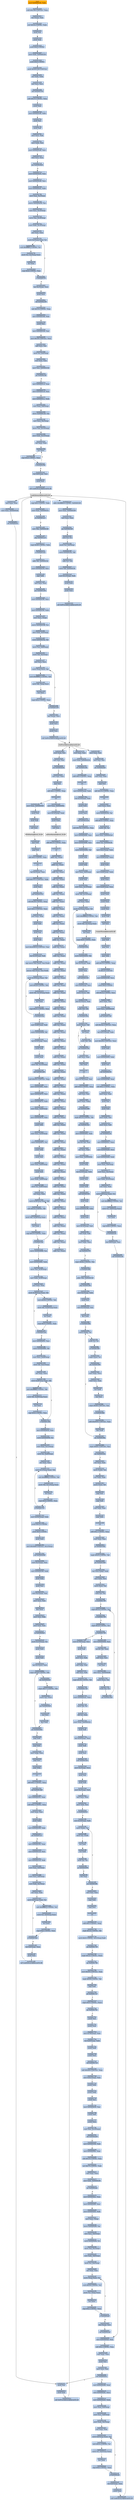 digraph G {
node[shape=rectangle,style=filled,fillcolor=lightsteelblue,color=lightsteelblue]
bgcolor="transparent"
a0x00401d10movl_0x00404164_edx[label="start\nmovl 0x00404164, %edx",fillcolor="orange",color="lightgrey"];
a0x00401d16subl_0x108UINT32_esp[label="0x00401d16\nsubl $0x108<UINT32>, %esp"];
a0x00401d1cleal_esp__eax[label="0x00401d1c\nleal (%esp), %eax"];
a0x00401d20xorl_0x3aUINT8_edx[label="0x00401d20\nxorl $0x3a<UINT8>, %edx"];
a0x00401d23pushl_esi[label="0x00401d23\npushl %esi"];
a0x00401d24pushl_eax[label="0x00401d24\npushl %eax"];
a0x00401d25pushl_0x0UINT8[label="0x00401d25\npushl $0x0<UINT8>"];
a0x00401d27movl_edx_0x00404164[label="0x00401d27\nmovl %edx, 0x00404164"];
a0x00401d2dpushl_0x0UINT8[label="0x00401d2d\npushl $0x0<UINT8>"];
a0x00401d2fpushl_0x401c00UINT32[label="0x00401d2f\npushl $0x401c00<UINT32>"];
a0x00401d34xorl_edx_edx[label="0x00401d34\nxorl %edx, %edx"];
a0x00401d36xorl_ecx_ecx[label="0x00401d36\nxorl %ecx, %ecx"];
a0x00401d38call_0x004027b0[label="0x00401d38\ncall 0x004027b0"];
a0x004027b0subl_0x10UINT8_esp[label="0x004027b0\nsubl $0x10<UINT8>, %esp"];
a0x004027b3pushl_ebx[label="0x004027b3\npushl %ebx"];
a0x004027b4movl_0x00404180_ebx[label="0x004027b4\nmovl 0x00404180, %ebx"];
a0x004027bapushl_esi[label="0x004027ba\npushl %esi"];
a0x004027bbpushl_edi[label="0x004027bb\npushl %edi"];
a0x004027bcmovl_ecx_edi[label="0x004027bc\nmovl %ecx, %edi"];
a0x004027bemovl_edx_esi[label="0x004027be\nmovl %edx, %esi"];
a0x004027c0movl_0x004043e8_ecx[label="0x004027c0\nmovl 0x004043e8, %ecx"];
a0x004027c6testl_ecx_ecx[label="0x004027c6\ntestl %ecx, %ecx"];
a0x004027c8jne_0x00402826[label="0x004027c8\njne 0x00402826"];
a0x004027camovl_0x00404244_eax[label="0x004027ca\nmovl 0x00404244, %eax"];
a0x004027cfmovl_0x00404248_ecx[label="0x004027cf\nmovl 0x00404248, %ecx"];
a0x004027d5movl_0x0040424c_edx[label="0x004027d5\nmovl 0x0040424c, %edx"];
a0x004027dbmovl_eax_0xcesp_[label="0x004027db\nmovl %eax, 0xc(%esp)"];
a0x004027dfmovw_0x00404250_ax[label="0x004027df\nmovw 0x00404250, %ax"];
a0x004027e5movl_ecx_0x10esp_[label="0x004027e5\nmovl %ecx, 0x10(%esp)"];
a0x004027e9movw_ax_0x18esp_[label="0x004027e9\nmovw %ax, 0x18(%esp)"];
a0x004027eemovl_edx_0x14esp_[label="0x004027ee\nmovl %edx, 0x14(%esp)"];
a0x004027f2xorl_eax_eax[label="0x004027f2\nxorl %eax, %eax"];
a0x004027f4movb_0xcespeax__cl[label="0x004027f4\nmovb 0xc(%esp,%eax), %cl"];
a0x004027f8xorb_0xfffffff3UINT8_cl[label="0x004027f8\nxorb $0xfffffff3<UINT8>, %cl"];
a0x004027fbmovb_cl_0xcespeax_[label="0x004027fb\nmovb %cl, 0xc(%esp,%eax)"];
a0x004027ffincl_eax[label="0x004027ff\nincl %eax"];
a0x00402800cmpl_0xdUINT8_eax[label="0x00402800\ncmpl $0xd<UINT8>, %eax"];
a0x00402803jl_0x004027f4[label="0x00402803\njl 0x004027f4"];
a0x00402805leal_0xcesp__ecx[label="0x00402805\nleal 0xc(%esp), %ecx"];
a0x00402809pushl_ecx[label="0x00402809\npushl %ecx"];
a0x0040280acall_0x00402350[label="0x0040280a\ncall 0x00402350"];
a0x00402350subl_0x14UINT8_esp[label="0x00402350\nsubl $0x14<UINT8>, %esp"];
a0x00402353movl_0x00404348_eax[label="0x00402353\nmovl 0x00404348, %eax"];
a0x00402358pushl_esi[label="0x00402358\npushl %esi"];
a0x00402359movl_0x00404184_esi[label="0x00402359\nmovl 0x00404184, %esi"];
a0x0040235fmovl_0x38UINT32_ecx[label="0x0040235f\nmovl $0x38<UINT32>, %ecx"];
a0x00402364andl_ecx_esi[label="0x00402364\nandl %ecx, %esi"];
a0x00402366movb_cl_0x4esp_[label="0x00402366\nmovb %cl, 0x4(%esp)"];
a0x0040236atestl_eax_eax[label="0x0040236a\ntestl %eax, %eax"];
a0x0040236cmovl_esi_0x00404184[label="0x0040236c\nmovl %esi, 0x00404184"];
a0x00402372jne_0x004023df[label="0x00402372\njne 0x004023df"];
a0x00402374movl_0x004041c4_eax[label="0x00402374\nmovl 0x004041c4, %eax"];
a0x00402379movl_0x004041c8_ecx[label="0x00402379\nmovl 0x004041c8, %ecx"];
a0x0040237fmovl_0x004041cc_edx[label="0x0040237f\nmovl 0x004041cc, %edx"];
a0x00402385movl_eax_0x8esp_[label="0x00402385\nmovl %eax, 0x8(%esp)"];
a0x00402389movw_0x004041d0_ax[label="0x00402389\nmovw 0x004041d0, %ax"];
a0x0040238fmovl_ecx_0xcesp_[label="0x0040238f\nmovl %ecx, 0xc(%esp)"];
a0x00402393movw_ax_0x14esp_[label="0x00402393\nmovw %ax, 0x14(%esp)"];
a0x00402398movl_edx_0x10esp_[label="0x00402398\nmovl %edx, 0x10(%esp)"];
a0x0040239cxorl_eax_eax[label="0x0040239c\nxorl %eax, %eax"];
a0x0040239eincl_eax[label="0x0040239e\nincl %eax"];
a0x0040239fcmpl_0xdUINT8_eax[label="0x0040239f\ncmpl $0xd<UINT8>, %eax"];
a0x004023a2jl_0x0040239e[label="0x004023a2\njl 0x0040239e"];
a0x004023a4leal_0x8esp__ecx[label="0x004023a4\nleal 0x8(%esp), %ecx"];
a0x004023a8pushl_ecx[label="0x004023a8\npushl %ecx"];
a0x004023a9call_LoadLibraryA_kernel32_dll[label="0x004023a9\ncall LoadLibraryA@kernel32.dll"];
LoadLibraryA_kernel32_dll[label="LoadLibraryA@kernel32.dll",fillcolor="lightgrey",color="lightgrey"];
a0x004023afaddw_0xffffffc8UINT8_0x00404180[label="0x004023af\naddw $0xffffffc8<UINT8>, 0x00404180"];
a0x004023b7movl_eax_0x00404348[label="0x004023b7\nmovl %eax, 0x00404348"];
a0x004023bctestl_eax_eax[label="0x004023bc\ntestl %eax, %eax"];
a0x004023bejne_0x004023d9[label="0x004023be\njne 0x004023d9"];
a0x004023d9xorb_cl_cl[label="0x004023d9\nxorb %cl, %cl"];
a0x004023dbmovb_cl_0x4esp_[label="0x004023db\nmovb %cl, 0x4(%esp)"];
a0x004023dfmovb_0x0040418c_dl[label="0x004023df\nmovb 0x0040418c, %dl"];
a0x004023e5subb_cl_dl[label="0x004023e5\nsubb %cl, %dl"];
a0x004023e7movb_dl_0x0040418c[label="0x004023e7\nmovb %dl, 0x0040418c"];
a0x004023edmovl_0x1cesp__edx[label="0x004023ed\nmovl 0x1c(%esp), %edx"];
a0x004023f1pushl_edx[label="0x004023f1\npushl %edx"];
a0x004023f2pushl_eax[label="0x004023f2\npushl %eax"];
a0x004023f3call_GetProcAddress_kernel32_dll[label="0x004023f3\ncall GetProcAddress@kernel32.dll"];
GetProcAddress_kernel32_dll[label="GetProcAddress@kernel32.dll",fillcolor="lightgrey",color="lightgrey"];
a0x004023f9movl_eax_esi[label="0x004023f9\nmovl %eax, %esi"];
a0x004023fbtestl_esi_esi[label="0x004023fb\ntestl %esi, %esi"];
a0x004023fdjne_0x00402429[label="0x004023fd\njne 0x00402429"];
a0x00402429movl_esi_eax[label="0x00402429\nmovl %esi, %eax"];
a0x0040242bpopl_esi[label="0x0040242b\npopl %esi"];
a0x0040242caddl_0x14UINT8_esp[label="0x0040242c\naddl $0x14<UINT8>, %esp"];
a0x0040242fret[label="0x0040242f\nret"];
a0x0040280fmovl_eax_ecx[label="0x0040280f\nmovl %eax, %ecx"];
a0x00402811movb_0x0040418c_al[label="0x00402811\nmovb 0x0040418c, %al"];
a0x00402816addl_0x4UINT8_esp[label="0x00402816\naddl $0x4<UINT8>, %esp"];
a0x00402819imulb_bl_al[label="0x00402819\nimulb %bl, %al"];
a0x0040281bmovl_ecx_0x004043e8[label="0x0040281b\nmovl %ecx, 0x004043e8"];
a0x00402821movb_al_0x0040418c[label="0x00402821\nmovb %al, 0x0040418c"];
a0x00402826movl_0x2cesp__edx[label="0x00402826\nmovl 0x2c(%esp), %edx"];
a0x0040282amovl_0x28esp__eax[label="0x0040282a\nmovl 0x28(%esp), %eax"];
a0x0040282epushl_edx[label="0x0040282e\npushl %edx"];
a0x0040282fmovl_0x28esp__edx[label="0x0040282f\nmovl 0x28(%esp), %edx"];
a0x00402833pushl_eax[label="0x00402833\npushl %eax"];
a0x00402834movl_0x28esp__eax[label="0x00402834\nmovl 0x28(%esp), %eax"];
a0x00402838pushl_edx[label="0x00402838\npushl %edx"];
a0x00402839pushl_eax[label="0x00402839\npushl %eax"];
a0x0040283apushl_esi[label="0x0040283a\npushl %esi"];
a0x0040283bpushl_edi[label="0x0040283b\npushl %edi"];
a0x0040283ccall_ecx[label="0x0040283c\ncall %ecx"];
CreateThread_kernel32_dll[label="CreateThread@kernel32.dll",fillcolor="lightgrey",color="lightgrey"];
a0x0040283epopl_edi[label="0x0040283e\npopl %edi"];
a0x0040283fpopl_esi[label="0x0040283f\npopl %esi"];
a0x00402840popl_ebx[label="0x00402840\npopl %ebx"];
a0x00402841addl_0x10UINT8_esp[label="0x00402841\naddl $0x10<UINT8>, %esp"];
a0x00402844ret_0x10UINT16[label="0x00402844\nret $0x10<UINT16>"];
a0x00401d3dmovl_0x00404160_ecx[label="0x00401d3d\nmovl 0x00404160, %ecx"];
a0x00401d43pushl_0x0UINT8[label="0x00401d43\npushl $0x0<UINT8>"];
a0x00401d45subl_0x3aUINT8_ecx[label="0x00401d45\nsubl $0x3a<UINT8>, %ecx"];
a0x00401d48movl_eax_esi[label="0x00401d48\nmovl %eax, %esi"];
a0x00401d4amovl_ecx_0x00404160[label="0x00401d4a\nmovl %ecx, 0x00404160"];
a0x00401d50call_0x00401190[label="0x00401d50\ncall 0x00401190"];
a0x00401190subl_0x3acUINT32_esp[label="0x00401190\nsubl $0x3ac<UINT32>, %esp"];
a0x00401196leal_0x21cesp__edx[label="0x00401196\nleal 0x21c(%esp), %edx"];
a0x0040119dmovl_0x202UINT32_ecx[label="0x0040119d\nmovl $0x202<UINT32>, %ecx"];
a0x004011a2pushl_ebx[label="0x004011a2\npushl %ebx"];
a0x004011a3movl_0x00404004_ebx[label="0x004011a3\nmovl 0x00404004, %ebx"];
a0x004011a9pushl_esi[label="0x004011a9\npushl %esi"];
a0x004011aacall_0x00402c50[label="0x004011aa\ncall 0x00402c50"];
a0x00402c50movl_0x004045d0_eax[label="0x00402c50\nmovl 0x004045d0, %eax"];
a0x00402c55subl_0xcUINT8_esp[label="0x00402c55\nsubl $0xc<UINT8>, %esp"];
a0x00402c58testl_eax_eax[label="0x00402c58\ntestl %eax, %eax"];
a0x00402c5apushl_esi[label="0x00402c5a\npushl %esi"];
a0x00402c5bpushl_edi[label="0x00402c5b\npushl %edi"];
a0x00402c5cmovl_edx_esi[label="0x00402c5c\nmovl %edx, %esi"];
a0x00402c5emovl_ecx_edi[label="0x00402c5e\nmovl %ecx, %edi"];
a0x00402c60jne_0x00402ca0[label="0x00402c60\njne 0x00402ca0"];
a0x00402c62movl_0x004042cc_eax[label="0x00402c62\nmovl 0x004042cc, %eax"];
a0x00402c67movl_0x004042d0_ecx[label="0x00402c67\nmovl 0x004042d0, %ecx"];
a0x00402c6dmovl_0x004042d4_edx[label="0x00402c6d\nmovl 0x004042d4, %edx"];
a0x00402c73movl_eax_0x8esp_[label="0x00402c73\nmovl %eax, 0x8(%esp)"];
a0x00402c77movl_ecx_0xcesp_[label="0x00402c77\nmovl %ecx, 0xc(%esp)"];
a0x00402c7bmovl_edx_0x10esp_[label="0x00402c7b\nmovl %edx, 0x10(%esp)"];
a0x00402c7fxorl_eax_eax[label="0x00402c7f\nxorl %eax, %eax"];
a0x00402c81movb_0x8espeax__cl[label="0x00402c81\nmovb 0x8(%esp,%eax), %cl"];
a0x00402c85xorb_0xffffffedUINT8_cl[label="0x00402c85\nxorb $0xffffffed<UINT8>, %cl"];
a0x00402c88movb_cl_0x8espeax_[label="0x00402c88\nmovb %cl, 0x8(%esp,%eax)"];
a0x00402c8cincl_eax[label="0x00402c8c\nincl %eax"];
a0x00402c8dcmpl_0xbUINT8_eax[label="0x00402c8d\ncmpl $0xb<UINT8>, %eax"];
a0x00402c90jl_0x00402c81[label="0x00402c90\njl 0x00402c81"];
a0x00402c92leal_0x8esp__ecx[label="0x00402c92\nleal 0x8(%esp), %ecx"];
a0x00402c96call_0x00402cb0[label="0x00402c96\ncall 0x00402cb0"];
a0x00402cb0movl_0x004045a8_eax[label="0x00402cb0\nmovl 0x004045a8, %eax"];
a0x00402cb5subl_0xcUINT8_esp[label="0x00402cb5\nsubl $0xc<UINT8>, %esp"];
a0x00402cb8testl_eax_eax[label="0x00402cb8\ntestl %eax, %eax"];
a0x00402cbapushl_esi[label="0x00402cba\npushl %esi"];
a0x00402cbbmovl_ecx_esi[label="0x00402cbb\nmovl %ecx, %esi"];
a0x00402cbdjne_0x00402d1c[label="0x00402cbd\njne 0x00402d1c"];
a0x00402cbfmovl_0x004042d8_eax[label="0x00402cbf\nmovl 0x004042d8, %eax"];
a0x00402cc4movl_0x004042dc_ecx[label="0x00402cc4\nmovl 0x004042dc, %ecx"];
a0x00402ccamovl_0x004042e0_edx[label="0x00402cca\nmovl 0x004042e0, %edx"];
a0x00402cd0movl_eax_0x4esp_[label="0x00402cd0\nmovl %eax, 0x4(%esp)"];
a0x00402cd4movl_ecx_0x8esp_[label="0x00402cd4\nmovl %ecx, 0x8(%esp)"];
a0x00402cd8movl_edx_0xcesp_[label="0x00402cd8\nmovl %edx, 0xc(%esp)"];
a0x00402cdcxorl_eax_eax[label="0x00402cdc\nxorl %eax, %eax"];
a0x00402cdemovb_0x4espeax__cl[label="0x00402cde\nmovb 0x4(%esp,%eax), %cl"];
a0x00402ce2xorb_0x3cUINT8_cl[label="0x00402ce2\nxorb $0x3c<UINT8>, %cl"];
a0x00402ce5movb_cl_0x4espeax_[label="0x00402ce5\nmovb %cl, 0x4(%esp,%eax)"];
a0x00402ce9incl_eax[label="0x00402ce9\nincl %eax"];
a0x00402ceacmpl_0xbUINT8_eax[label="0x00402cea\ncmpl $0xb<UINT8>, %eax"];
a0x00402cedjl_0x00402cde[label="0x00402ced\njl 0x00402cde"];
a0x00402cefleal_0x4esp__eax[label="0x00402cef\nleal 0x4(%esp), %eax"];
a0x00402cf3pushl_eax[label="0x00402cf3\npushl %eax"];
a0x00402cf4call_LoadLibraryA_kernel32_dll[label="0x00402cf4\ncall LoadLibraryA@kernel32.dll"];
a0x00402cfatestl_eax_eax[label="0x00402cfa\ntestl %eax, %eax"];
a0x00402cfcmovl_eax_0x004045a8[label="0x00402cfc\nmovl %eax, 0x004045a8"];
a0x00402d01jne_0x00402d1c[label="0x00402d01\njne 0x00402d1c"];
a0x00402d1cpushl_esi[label="0x00402d1c\npushl %esi"];
a0x00402d1dpushl_eax[label="0x00402d1d\npushl %eax"];
a0x00402d1ecall_GetProcAddress_kernel32_dll[label="0x00402d1e\ncall GetProcAddress@kernel32.dll"];
a0x00402d24movl_eax_esi[label="0x00402d24\nmovl %eax, %esi"];
a0x00402d26testl_esi_esi[label="0x00402d26\ntestl %esi, %esi"];
a0x00402d28jne_0x00402d3d[label="0x00402d28\njne 0x00402d3d"];
a0x00402d3dmovl_esi_eax[label="0x00402d3d\nmovl %esi, %eax"];
a0x00402d3fpopl_esi[label="0x00402d3f\npopl %esi"];
a0x00402d40addl_0xcUINT8_esp[label="0x00402d40\naddl $0xc<UINT8>, %esp"];
a0x00402d43ret[label="0x00402d43\nret"];
a0x00402c9bmovl_eax_0x004045d0[label="0x00402c9b\nmovl %eax, 0x004045d0"];
a0x00402ca0pushl_esi[label="0x00402ca0\npushl %esi"];
a0x00402ca1pushl_edi[label="0x00402ca1\npushl %edi"];
a0x00402ca2call_eax[label="0x00402ca2\ncall %eax"];
WSAStartup_ws2_32_dll[label="WSAStartup@ws2_32.dll",fillcolor="lightgrey",color="lightgrey"];
a0x00402ca4popl_edi[label="0x00402ca4\npopl %edi"];
a0x00402ca5popl_esi[label="0x00402ca5\npopl %esi"];
a0x00402ca6addl_0xcUINT8_esp[label="0x00402ca6\naddl $0xc<UINT8>, %esp"];
a0x00402ca9ret[label="0x00402ca9\nret"];
a0x004011afleal_0xcesp__eax[label="0x004011af\nleal 0xc(%esp), %eax"];
a0x004011b3addl_0x747cUINT32_ebx[label="0x004011b3\naddl $0x747c<UINT32>, %ebx"];
a0x004011b9pushl_eax[label="0x004011b9\npushl %eax"];
a0x004011bacall_0x00401010[label="0x004011ba\ncall 0x00401010"];
a0x00401010subl_0x38UINT8_esp[label="0x00401010\nsubl $0x38<UINT8>, %esp"];
a0x00401013movl_0xcUINT32_ecx[label="0x00401013\nmovl $0xc<UINT32>, %ecx"];
a0x00401018xorl_eax_eax[label="0x00401018\nxorl %eax, %eax"];
a0x0040101apushl_ebx[label="0x0040101a\npushl %ebx"];
a0x0040101bpushl_esi[label="0x0040101b\npushl %esi"];
a0x0040101cpushl_edi[label="0x0040101c\npushl %edi"];
a0x0040101dmovl_0x404010UINT32_esi[label="0x0040101d\nmovl $0x404010<UINT32>, %esi"];
a0x00401022leal_0x10esp__edi[label="0x00401022\nleal 0x10(%esp), %edi"];
a0x00401026repz_movsl_ds_esi__es_edi_[label="0x00401026\nrepz movsl %ds:(%esi), %es:(%edi)"];
a0x00401028movsw_ds_esi__es_edi_[label="0x00401028\nmovsw %ds:(%esi), %es:(%edi)"];
a0x0040102amovb_0x10espeax__bl[label="0x0040102a\nmovb 0x10(%esp,%eax), %bl"];
a0x0040102exorb_0x29UINT8_bl[label="0x0040102e\nxorb $0x29<UINT8>, %bl"];
a0x00401031movb_bl_0x10espeax_[label="0x00401031\nmovb %bl, 0x10(%esp,%eax)"];
a0x00401035incl_eax[label="0x00401035\nincl %eax"];
a0x00401036cmpl_0x31UINT8_eax[label="0x00401036\ncmpl $0x31<UINT8>, %eax"];
a0x00401039jl_0x0040102a[label="0x00401039\njl 0x0040102a"];
a0x0040103bmovl_0x48esp__edi[label="0x0040103b\nmovl 0x48(%esp), %edi"];
a0x0040103fmovb_0x00404008_bl[label="0x0040103f\nmovb 0x00404008, %bl"];
a0x00401045leal_0x10esp__eax[label="0x00401045\nleal 0x10(%esp), %eax"];
a0x00401049pushl_edi[label="0x00401049\npushl %edi"];
a0x0040104apushl_eax[label="0x0040104a\npushl %eax"];
a0x0040104bmovb_bl_0x14esp_[label="0x0040104b\nmovb %bl, 0x14(%esp)"];
a0x0040104fcall_0x00401280[label="0x0040104f\ncall 0x00401280"];
a0x00401280subl_0x43cUINT32_esp[label="0x00401280\nsubl $0x43c<UINT32>, %esp"];
a0x00401286movl_0x0040406c_eax[label="0x00401286\nmovl 0x0040406c, %eax"];
a0x0040128bmovl_0x00404070_ecx[label="0x0040128b\nmovl 0x00404070, %ecx"];
a0x00401291movl_0x00404074_edx[label="0x00401291\nmovl 0x00404074, %edx"];
a0x00401297movl_eax_0x28esp_[label="0x00401297\nmovl %eax, 0x28(%esp)"];
a0x0040129bmovl_0x00404078_eax[label="0x0040129b\nmovl 0x00404078, %eax"];
a0x004012a0pushl_ebx[label="0x004012a0\npushl %ebx"];
a0x004012a1movl_ecx_0x30esp_[label="0x004012a1\nmovl %ecx, 0x30(%esp)"];
a0x004012a5movb_0x0040407c_cl[label="0x004012a5\nmovb 0x0040407c, %cl"];
a0x004012abpushl_ebp[label="0x004012ab\npushl %ebp"];
a0x004012acpushl_esi[label="0x004012ac\npushl %esi"];
a0x004012admovl_eax_0x40esp_[label="0x004012ad\nmovl %eax, 0x40(%esp)"];
a0x004012b1pushl_edi[label="0x004012b1\npushl %edi"];
a0x004012b2movl_edx_0x40esp_[label="0x004012b2\nmovl %edx, 0x40(%esp)"];
a0x004012b6movb_cl_0x48esp_[label="0x004012b6\nmovb %cl, 0x48(%esp)"];
a0x004012baxorl_eax_eax[label="0x004012ba\nxorl %eax, %eax"];
a0x004012bcmovb_0x38espeax__bl[label="0x004012bc\nmovb 0x38(%esp,%eax), %bl"];
a0x004012c0xorb_0x3eUINT8_bl[label="0x004012c0\nxorb $0x3e<UINT8>, %bl"];
a0x004012c3movb_bl_0x38espeax_[label="0x004012c3\nmovb %bl, 0x38(%esp,%eax)"];
a0x004012c7incl_eax[label="0x004012c7\nincl %eax"];
a0x004012c8cmpl_0x10UINT8_eax[label="0x004012c8\ncmpl $0x10<UINT8>, %eax"];
a0x004012cbjl_0x004012bc[label="0x004012cb\njl 0x004012bc"];
a0x004012cdmovw_0x00404068_ax[label="0x004012cd\nmovw 0x00404068, %ax"];
a0x004012d3movl_0x00404064_edx[label="0x004012d3\nmovl 0x00404064, %edx"];
a0x004012d9movw_ax_0x34esp_[label="0x004012d9\nmovw %ax, 0x34(%esp)"];
a0x004012demovl_edx_0x30esp_[label="0x004012de\nmovl %edx, 0x30(%esp)"];
a0x004012e2xorl_eax_eax[label="0x004012e2\nxorl %eax, %eax"];
a0x004012e4movb_0x30espeax__bl[label="0x004012e4\nmovb 0x30(%esp,%eax), %bl"];
a0x004012e8xorb_0x44UINT8_bl[label="0x004012e8\nxorb $0x44<UINT8>, %bl"];
a0x004012ebmovb_bl_0x30espeax_[label="0x004012eb\nmovb %bl, 0x30(%esp,%eax)"];
a0x004012efincl_eax[label="0x004012ef\nincl %eax"];
a0x004012f0cmpl_0x5UINT8_eax[label="0x004012f0\ncmpl $0x5<UINT8>, %eax"];
a0x004012f3jl_0x004012e4[label="0x004012f3\njl 0x004012e4"];
a0x004012f5movl_0x0040405c_ecx[label="0x004012f5\nmovl 0x0040405c, %ecx"];
a0x004012fbmovb_0x00404060_dl[label="0x004012fb\nmovb 0x00404060, %dl"];
a0x00401301movl_ecx_0x28esp_[label="0x00401301\nmovl %ecx, 0x28(%esp)"];
a0x00401305movb_dl_0x2cesp_[label="0x00401305\nmovb %dl, 0x2c(%esp)"];
a0x00401309xorl_eax_eax[label="0x00401309\nxorl %eax, %eax"];
a0x0040130bmovb_0x28espeax__bl[label="0x0040130b\nmovb 0x28(%esp,%eax), %bl"];
a0x0040130fxorb_0xffffff8fUINT8_bl[label="0x0040130f\nxorb $0xffffff8f<UINT8>, %bl"];
a0x00401312movb_bl_0x28espeax_[label="0x00401312\nmovb %bl, 0x28(%esp,%eax)"];
a0x00401316incl_eax[label="0x00401316\nincl %eax"];
a0x00401317cmpl_0x4UINT8_eax[label="0x00401317\ncmpl $0x4<UINT8>, %eax"];
a0x0040131ajl_0x0040130b[label="0x0040131a\njl 0x0040130b"];
a0x0040131cmovl_0x00404054_eax[label="0x0040131c\nmovl 0x00404054, %eax"];
a0x00401321movb_0x00404058_cl[label="0x00401321\nmovb 0x00404058, %cl"];
a0x00401327movl_eax_0x1cesp_[label="0x00401327\nmovl %eax, 0x1c(%esp)"];
a0x0040132bmovb_cl_0x20esp_[label="0x0040132b\nmovb %cl, 0x20(%esp)"];
a0x0040132fxorl_eax_eax[label="0x0040132f\nxorl %eax, %eax"];
a0x00401331movb_0x1cespeax__bl[label="0x00401331\nmovb 0x1c(%esp,%eax), %bl"];
a0x00401335xorb_0xffffffdaUINT8_bl[label="0x00401335\nxorb $0xffffffda<UINT8>, %bl"];
a0x00401338movb_bl_0x1cespeax_[label="0x00401338\nmovb %bl, 0x1c(%esp,%eax)"];
a0x0040133cincl_eax[label="0x0040133c\nincl %eax"];
a0x0040133dcmpl_0x4UINT8_eax[label="0x0040133d\ncmpl $0x4<UINT8>, %eax"];
a0x00401340jl_0x00401331[label="0x00401340\njl 0x00401331"];
a0x00401342movl_0x454esp__ebx[label="0x00401342\nmovl 0x454(%esp), %ebx"];
a0x00401349pushl_0x10UINT8[label="0x00401349\npushl $0x10<UINT8>"];
a0x0040134bpushl_0x0UINT8[label="0x0040134b\npushl $0x0<UINT8>"];
a0x0040134dpushl_ebx[label="0x0040134d\npushl %ebx"];
a0x0040134emovl_0x4ddfUINT32_0x1cesp_[label="0x0040134e\nmovl $0x4ddf<UINT32>, 0x1c(%esp)"];
a0x00401356call_0x00402090[label="0x00401356\ncall 0x00402090"];
a0x00402090movl_0xcesp__ecx[label="0x00402090\nmovl 0xc(%esp), %ecx"];
a0x00402094movl_0x00404180_edx[label="0x00402094\nmovl 0x00404180, %edx"];
a0x0040209apushl_ebp[label="0x0040209a\npushl %ebp"];
a0x0040209bpushl_esi[label="0x0040209b\npushl %esi"];
a0x0040209cmovl_0xcesp__esi[label="0x0040209c\nmovl 0xc(%esp), %esi"];
a0x004020a0movl_ecx_eax[label="0x004020a0\nmovl %ecx, %eax"];
a0x004020a2decl_ecx[label="0x004020a2\ndecl %ecx"];
a0x004020a3movl_esi_ebp[label="0x004020a3\nmovl %esi, %ebp"];
a0x004020a5testl_eax_eax[label="0x004020a5\ntestl %eax, %eax"];
a0x004020a7je_0x004020e0[label="0x004020a7\nje 0x004020e0"];
a0x004020a9movb_0x10esp__al[label="0x004020a9\nmovb 0x10(%esp), %al"];
a0x004020adpushl_ebx[label="0x004020ad\npushl %ebx"];
a0x004020aepushl_edi[label="0x004020ae\npushl %edi"];
a0x004020afleal_0x1ecx__edi[label="0x004020af\nleal 0x1(%ecx), %edi"];
a0x004020b2cmpw_0x28UINT8_dx[label="0x004020b2\ncmpw $0x28<UINT8>, %dx"];
a0x004020b6jbe_0x004020c8[label="0x004020b6\njbe 0x004020c8"];
a0x004020c8cmpw_0x77UINT8_dx[label="0x004020c8\ncmpw $0x77<UINT8>, %dx"];
a0x004020ccmovb_al_esi_[label="0x004020cc\nmovb %al, (%esi)"];
a0x004020cejne_0x004020d5[label="0x004020ce\njne 0x004020d5"];
a0x004020d5incl_esi[label="0x004020d5\nincl %esi"];
a0x004020d6decl_edi[label="0x004020d6\ndecl %edi"];
a0x004020d7jne_0x004020b2[label="0x004020d7\njne 0x004020b2"];
a0x004020d9popl_edi[label="0x004020d9\npopl %edi"];
a0x004020dapopl_ebx[label="0x004020da\npopl %ebx"];
a0x004020dbmovl_ebp_eax[label="0x004020db\nmovl %ebp, %eax"];
a0x004020ddpopl_esi[label="0x004020dd\npopl %esi"];
a0x004020depopl_ebp[label="0x004020de\npopl %ebp"];
a0x004020dfret[label="0x004020df\nret"];
a0x0040135baddl_0xcUINT8_esp[label="0x0040135b\naddl $0xc<UINT8>, %esp"];
a0x0040135ecall_0x00401db0[label="0x0040135e\ncall 0x00401db0"];
a0x00401db0movl_0x0040433c_eax[label="0x00401db0\nmovl 0x0040433c, %eax"];
a0x00401db5subl_0xcUINT8_esp[label="0x00401db5\nsubl $0xc<UINT8>, %esp"];
a0x00401db8testl_eax_eax[label="0x00401db8\ntestl %eax, %eax"];
a0x00401dbapushl_ebx[label="0x00401dba\npushl %ebx"];
a0x00401dbbmovl_0x00404184_ebx[label="0x00401dbb\nmovl 0x00404184, %ebx"];
a0x00401dc1jne_0x00401e17[label="0x00401dc1\njne 0x00401e17"];
a0x00401dc3movl_0x0040419c_eax[label="0x00401dc3\nmovl 0x0040419c, %eax"];
a0x00401dc8movl_0x004041a0_ecx[label="0x00401dc8\nmovl 0x004041a0, %ecx"];
a0x00401dcemovl_0x004041a4_edx[label="0x00401dce\nmovl 0x004041a4, %edx"];
a0x00401dd4movl_eax_0x4esp_[label="0x00401dd4\nmovl %eax, 0x4(%esp)"];
a0x00401dd8movl_ecx_0x8esp_[label="0x00401dd8\nmovl %ecx, 0x8(%esp)"];
a0x00401ddcmovl_edx_0xcesp_[label="0x00401ddc\nmovl %edx, 0xc(%esp)"];
a0x00401de0xorl_eax_eax[label="0x00401de0\nxorl %eax, %eax"];
a0x00401de2movb_0x4espeax__cl[label="0x00401de2\nmovb 0x4(%esp,%eax), %cl"];
a0x00401de6xorb_0xffffffc0UINT8_cl[label="0x00401de6\nxorb $0xffffffc0<UINT8>, %cl"];
a0x00401de9movb_cl_0x4espeax_[label="0x00401de9\nmovb %cl, 0x4(%esp,%eax)"];
a0x00401dedincl_eax[label="0x00401ded\nincl %eax"];
a0x00401deecmpl_0xbUINT8_eax[label="0x00401dee\ncmpl $0xb<UINT8>, %eax"];
a0x00401df1jl_0x00401de2[label="0x00401df1\njl 0x00401de2"];
a0x00401df3leal_0x4esp__eax[label="0x00401df3\nleal 0x4(%esp), %eax"];
a0x00401df7pushl_eax[label="0x00401df7\npushl %eax"];
a0x00401df8call_LoadLibraryA_kernel32_dll[label="0x00401df8\ncall LoadLibraryA@kernel32.dll"];
a0x00401dfecmpl_0xcUINT8_ebx[label="0x00401dfe\ncmpl $0xc<UINT8>, %ebx"];
a0x00401e01movl_eax_0x0040433c[label="0x00401e01\nmovl %eax, 0x0040433c"];
a0x00401e06jle_0x00401e11[label="0x00401e06\njle 0x00401e11"];
a0x00401e08xorw_bx_0x00404180[label="0x00401e08\nxorw %bx, 0x00404180"];
a0x00401e0fjmp_0x00401e17[label="0x00401e0f\njmp 0x00401e17"];
a0x00401e17cmpl_0x4fUINT8_ebx[label="0x00401e17\ncmpl $0x4f<UINT8>, %ebx"];
a0x00401e1aje_0x00401e22[label="0x00401e1a\nje 0x00401e22"];
a0x00401e1caddb_bl_0x0040418c[label="0x00401e1c\naddb %bl, 0x0040418c"];
a0x00401e22movl_0x00404334_ecx[label="0x00401e22\nmovl 0x00404334, %ecx"];
a0x00401e28popl_ebx[label="0x00401e28\npopl %ebx"];
a0x00401e29testl_ecx_ecx[label="0x00401e29\ntestl %ecx, %ecx"];
a0x00401e2bjne_0x00401e92[label="0x00401e2b\njne 0x00401e92"];
a0x00401e2dmovl_0x00404190_ecx[label="0x00401e2d\nmovl 0x00404190, %ecx"];
a0x00401e33movl_0x00404194_edx[label="0x00401e33\nmovl 0x00404194, %edx"];
a0x00401e39movl_ecx_esp_[label="0x00401e39\nmovl %ecx, (%esp)"];
a0x00401e3dmovw_0x00404198_cx[label="0x00401e3d\nmovw 0x00404198, %cx"];
a0x00401e44movl_edx_0x4esp_[label="0x00401e44\nmovl %edx, 0x4(%esp)"];
a0x00401e48movb_0x0040419a_dl[label="0x00401e48\nmovb 0x0040419a, %dl"];
a0x00401e4emovw_cx_0x8esp_[label="0x00401e4e\nmovw %cx, 0x8(%esp)"];
a0x00401e53movb_dl_0xaesp_[label="0x00401e53\nmovb %dl, 0xa(%esp)"];
a0x00401e57xorl_ecx_ecx[label="0x00401e57\nxorl %ecx, %ecx"];
a0x00401e59movb_especx__dl[label="0x00401e59\nmovb (%esp,%ecx), %dl"];
a0x00401e5dxorb_0xffffff92UINT8_dl[label="0x00401e5d\nxorb $0xffffff92<UINT8>, %dl"];
a0x00401e60movb_dl_especx_[label="0x00401e60\nmovb %dl, (%esp,%ecx)"];
a0x00401e64incl_ecx[label="0x00401e64\nincl %ecx"];
a0x00401e65cmpl_0xaUINT8_ecx[label="0x00401e65\ncmpl $0xa<UINT8>, %ecx"];
a0x00401e68jl_0x00401e59[label="0x00401e68\njl 0x00401e59"];
a0x00401e6aleal_esp__ecx[label="0x00401e6a\nleal (%esp), %ecx"];
a0x00401e6epushl_ecx[label="0x00401e6e\npushl %ecx"];
a0x00401e6fpushl_eax[label="0x00401e6f\npushl %eax"];
a0x00401e70call_GetProcAddress_kernel32_dll[label="0x00401e70\ncall GetProcAddress@kernel32.dll"];
a0x00401e76testl_eax_eax[label="0x00401e76\ntestl %eax, %eax"];
a0x00401e78movl_eax_0x00404334[label="0x00401e78\nmovl %eax, 0x00404334"];
a0x00401e7djne_0x00401e92[label="0x00401e7d\njne 0x00401e92"];
a0x00401e92addl_0xcUINT8_esp[label="0x00401e92\naddl $0xc<UINT8>, %esp"];
a0x00401e95ret[label="0x00401e95\nret"];
a0x00401363movl_0x450esp__edx[label="0x00401363\nmovl 0x450(%esp), %edx"];
a0x0040136aleal_0x14esp__eax[label="0x0040136a\nleal 0x14(%esp), %eax"];
a0x0040136epushl_edx[label="0x0040136e\npushl %edx"];
a0x0040136fpushl_eax[label="0x0040136f\npushl %eax"];
a0x00401370call_0x00401630[label="0x00401370\ncall 0x00401630"];
a0x00401630subl_0x7dcUINT32_esp[label="0x00401630\nsubl $0x7dc<UINT32>, %esp"];
a0x00401636movl_0x00404084_eax[label="0x00401636\nmovl 0x00404084, %eax"];
a0x0040163bmovl_0x00404088_ecx[label="0x0040163b\nmovl 0x00404088, %ecx"];
a0x00401641movb_0x0040408c_dl[label="0x00401641\nmovb 0x0040408c, %dl"];
a0x00401647pushl_ebx[label="0x00401647\npushl %ebx"];
a0x00401648pushl_ebp[label="0x00401648\npushl %ebp"];
a0x00401649movl_eax_0x8esp_[label="0x00401649\nmovl %eax, 0x8(%esp)"];
a0x0040164dpushl_esi[label="0x0040164d\npushl %esi"];
a0x0040164emovl_ecx_0x10esp_[label="0x0040164e\nmovl %ecx, 0x10(%esp)"];
a0x00401652movb_dl_0x14esp_[label="0x00401652\nmovb %dl, 0x14(%esp)"];
a0x00401656xorl_eax_eax[label="0x00401656\nxorl %eax, %eax"];
a0x00401658movb_0xcespeax__bl[label="0x00401658\nmovb 0xc(%esp,%eax), %bl"];
a0x0040165cxorb_0xffffffedUINT8_bl[label="0x0040165c\nxorb $0xffffffed<UINT8>, %bl"];
a0x0040165fmovb_bl_0xcespeax_[label="0x0040165f\nmovb %bl, 0xc(%esp,%eax)"];
a0x00401663incl_eax[label="0x00401663\nincl %eax"];
a0x00401664cmpl_0x8UINT8_eax[label="0x00401664\ncmpl $0x8<UINT8>, %eax"];
a0x00401667jl_0x00401658[label="0x00401667\njl 0x00401658"];
a0x00401669movb_0x00404050_bl[label="0x00401669\nmovb 0x00404050, %bl"];
a0x0040166fleal_0xcesp__eax[label="0x0040166f\nleal 0xc(%esp), %eax"];
a0x00401673pushl_eax[label="0x00401673\npushl %eax"];
a0x00401674call_0x00401f30[label="0x00401674\ncall 0x00401f30"];
a0x00401f30movl_0x4esp__ecx[label="0x00401f30\nmovl 0x4(%esp), %ecx"];
a0x00401f34movb_ecx__dl[label="0x00401f34\nmovb (%ecx), %dl"];
a0x00401f36leal_0x1ecx__eax[label="0x00401f36\nleal 0x1(%ecx), %eax"];
a0x00401f39testb_dl_dl[label="0x00401f39\ntestb %dl, %dl"];
a0x00401f3bje_0x00401f44[label="0x00401f3b\nje 0x00401f44"];
a0x00401f3dmovb_eax__dl[label="0x00401f3d\nmovb (%eax), %dl"];
a0x00401f3fincl_eax[label="0x00401f3f\nincl %eax"];
a0x00401f40testb_dl_dl[label="0x00401f40\ntestb %dl, %dl"];
a0x00401f42jne_0x00401f3d[label="0x00401f42\njne 0x00401f3d"];
a0x00401f44subl_ecx_eax[label="0x00401f44\nsubl %ecx, %eax"];
a0x00401f46decl_eax[label="0x00401f46\ndecl %eax"];
a0x00401f47ret[label="0x00401f47\nret"];
a0x00401679movl_0x7f4esp__esi[label="0x00401679\nmovl 0x7f4(%esp), %esi"];
a0x00401680addl_0x4UINT8_esp[label="0x00401680\naddl $0x4<UINT8>, %esp"];
a0x00401683testl_esi_esi[label="0x00401683\ntestl %esi, %esi"];
a0x00401685movl_eax_ebp[label="0x00401685\nmovl %eax, %ebp"];
a0x00401687jne_0x00401698[label="0x00401687\njne 0x00401698"];
a0x00401698cmpb_0x10UINT8_bl[label="0x00401698\ncmpb $0x10<UINT8>, %bl"];
a0x0040169bjne_0x004016a1[label="0x0040169b\njne 0x004016a1"];
a0x004016a1movl_0x0040404c_eax[label="0x004016a1\nmovl 0x0040404c, %eax"];
a0x004016a6movsbl_bl_ecx[label="0x004016a6\nmovsbl %bl, %ecx"];
a0x004016a9xorl_ecx_eax[label="0x004016a9\nxorl %ecx, %eax"];
a0x004016abmovl_eax_0x0040404c[label="0x004016ab\nmovl %eax, 0x0040404c"];
a0x004016b0pushl_ebp[label="0x004016b0\npushl %ebp"];
a0x004016b1leal_0x10esp__edx[label="0x004016b1\nleal 0x10(%esp), %edx"];
a0x004016b5pushl_esi[label="0x004016b5\npushl %esi"];
a0x004016b6pushl_edx[label="0x004016b6\npushl %edx"];
a0x004016b7call_0x00401f50[label="0x004016b7\ncall 0x00401f50"];
a0x00401f50pushl_ebx[label="0x00401f50\npushl %ebx"];
a0x00401f51movl_0x00404188_ebx[label="0x00401f51\nmovl 0x00404188, %ebx"];
a0x00401f57pushl_edi[label="0x00401f57\npushl %edi"];
a0x00401f58movl_0x14esp__edi[label="0x00401f58\nmovl 0x14(%esp), %edi"];
a0x00401f5ctestl_edi_edi[label="0x00401f5c\ntestl %edi, %edi"];
a0x00401f5emovl_ebx_eax[label="0x00401f5e\nmovl %ebx, %eax"];
a0x00401f60jne_0x00401f79[label="0x00401f60\njne 0x00401f79"];
a0x00401f79cmpw_0x6eUINT8_bx[label="0x00401f79\ncmpw $0x6e<UINT8>, %bx"];
a0x00401f7dja_0x00401f88[label="0x00401f7d\nja 0x00401f88"];
a0x00401f7faddw_bx_0x00404180[label="0x00401f7f\naddw %bx, 0x00404180"];
a0x00401f86jmp_0x00401f8e[label="0x00401f86\njmp 0x00401f8e"];
a0x00401f8emovl_0xcesp__edx[label="0x00401f8e\nmovl 0xc(%esp), %edx"];
a0x00401f92pushl_esi[label="0x00401f92\npushl %esi"];
a0x00401f93movl_0x14esp__esi[label="0x00401f93\nmovl 0x14(%esp), %esi"];
a0x00401f97decl_edi[label="0x00401f97\ndecl %edi"];
a0x00401f98je_0x00401fb9[label="0x00401f98\nje 0x00401fb9"];
a0x00401f9amovb_edx__cl[label="0x00401f9a\nmovb (%edx), %cl"];
a0x00401f9ctestb_cl_cl[label="0x00401f9c\ntestb %cl, %cl"];
a0x00401f9eje_0x00401fb9[label="0x00401f9e\nje 0x00401fb9"];
a0x00401fa0cmpb_esi__cl[label="0x00401fa0\ncmpb (%esi), %cl"];
a0x00401fa2jne_0x00401fb9[label="0x00401fa2\njne 0x00401fb9"];
a0x00401fa4movl_eax_ecx[label="0x00401fa4\nmovl %eax, %ecx"];
a0x00401fa6imull_ecx_eax[label="0x00401fa6\nimull %ecx, %eax"];
a0x00401fa9incl_edx[label="0x00401fa9\nincl %edx"];
a0x00401faaincl_esi[label="0x00401faa\nincl %esi"];
a0x00401fabcmpw_0x6fUINT16_ax[label="0x00401fab\ncmpw $0x6f<UINT16>, %ax"];
a0x00401fafje_0x00401fb6[label="0x00401faf\nje 0x00401fb6"];
a0x00401fb1addl_0x8505UINT32_eax[label="0x00401fb1\naddl $0x8505<UINT32>, %eax"];
a0x00401fb6decl_edi[label="0x00401fb6\ndecl %edi"];
a0x00401fb7jne_0x00401f9a[label="0x00401fb7\njne 0x00401f9a"];
a0x00401fb9cmpw_0x81UINT16_ax[label="0x00401fb9\ncmpw $0x81<UINT16>, %ax"];
a0x00401fbdjne_0x00401fcb[label="0x00401fbd\njne 0x00401fcb"];
a0x00401fcbxorl_eax_eax[label="0x00401fcb\nxorl %eax, %eax"];
a0x00401fcdmovb_edx__al[label="0x00401fcd\nmovb (%edx), %al"];
a0x00401fcfxorl_edx_edx[label="0x00401fcf\nxorl %edx, %edx"];
a0x00401fd1movb_esi__dl[label="0x00401fd1\nmovb (%esi), %dl"];
a0x00401fd3popl_esi[label="0x00401fd3\npopl %esi"];
a0x00401fd4popl_edi[label="0x00401fd4\npopl %edi"];
a0x00401fd5subl_edx_eax[label="0x00401fd5\nsubl %edx, %eax"];
a0x00401fd7popl_ebx[label="0x00401fd7\npopl %ebx"];
a0x00401fd8ret[label="0x00401fd8\nret"];
a0x004016bcaddl_0xcUINT8_esp[label="0x004016bc\naddl $0xc<UINT8>, %esp"];
a0x004016bftestl_eax_eax[label="0x004016bf\ntestl %eax, %eax"];
a0x004016c1je_0x004016d2[label="0x004016c1\nje 0x004016d2"];
a0x004016d2cmpb_0x25UINT8_bl[label="0x004016d2\ncmpb $0x25<UINT8>, %bl"];
a0x004016d5jnl_0x004016dd[label="0x004016d5\njnl 0x004016dd"];
a0x004016ddleal_esiebp__edx[label="0x004016dd\nleal (%esi,%ebp), %edx"];
a0x004016e0movl_edx_esi[label="0x004016e0\nmovl %edx, %esi"];
a0x004016e2movb_esi__al[label="0x004016e2\nmovb (%esi), %al"];
a0x004016e4testb_al_al[label="0x004016e4\ntestb %al, %al"];
a0x004016e6je_0x00401708[label="0x004016e6\nje 0x00401708"];
a0x004016e8cmpb_0x3aUINT8_al[label="0x004016e8\ncmpb $0x3a<UINT8>, %al"];
a0x004016eaje_0x00401708[label="0x004016ea\nje 0x00401708"];
a0x004016eccmpb_0x2fUINT8_al[label="0x004016ec\ncmpb $0x2f<UINT8>, %al"];
a0x004016eeje_0x00401708[label="0x004016ee\nje 0x00401708"];
a0x004016f0movl_0x00404048_ecx[label="0x004016f0\nmovl 0x00404048, %ecx"];
a0x004016f6movsbl_bl_eax[label="0x004016f6\nmovsbl %bl, %eax"];
a0x004016f9andl_eax_ecx[label="0x004016f9\nandl %eax, %ecx"];
a0x004016fbincl_esi[label="0x004016fb\nincl %esi"];
a0x004016fcmovl_ecx_0x00404048[label="0x004016fc\nmovl %ecx, 0x00404048"];
a0x00401702movb_esi__al[label="0x00401702\nmovb (%esi), %al"];
a0x00401704testb_al_al[label="0x00401704\ntestb %al, %al"];
a0x00401706jne_0x004016e8[label="0x00401706\njne 0x004016e8"];
a0x00401708movl_0x7f0esp__ecx[label="0x00401708\nmovl 0x7f0(%esp), %ecx"];
a0x0040170fpushl_edi[label="0x0040170f\npushl %edi"];
a0x00401710movl_esi_edi[label="0x00401710\nmovl %esi, %edi"];
a0x00401712subl_ebp_edi[label="0x00401712\nsubl %ebp, %edi"];
a0x00401714subl_ecx_edi[label="0x00401714\nsubl %ecx, %edi"];
a0x00401716cmpb_0x36UINT8_bl[label="0x00401716\ncmpb $0x36<UINT8>, %bl"];
a0x00401719je_0x00401729[label="0x00401719\nje 0x00401729"];
a0x0040171bmovl_0x0040432c_eax[label="0x0040171b\nmovl 0x0040432c, %eax"];
a0x00401720movb_bl_cl[label="0x00401720\nmovb %bl, %cl"];
a0x00401722shll_cl_eax[label="0x00401722\nshll %cl, %eax"];
a0x00401724movl_eax_0x0040432c[label="0x00401724\nmovl %eax, 0x0040432c"];
a0x00401729pushl_edi[label="0x00401729\npushl %edi"];
a0x0040172aleal_0x20esp__ecx[label="0x0040172a\nleal 0x20(%esp), %ecx"];
a0x0040172epushl_edx[label="0x0040172e\npushl %edx"];
a0x0040172fpushl_ecx[label="0x0040172f\npushl %ecx"];
a0x00401730call_0x00401fe0[label="0x00401730\ncall 0x00401fe0"];
a0x00401fe0movl_0xcesp__ecx[label="0x00401fe0\nmovl 0xc(%esp), %ecx"];
a0x00401fe4pushl_esi[label="0x00401fe4\npushl %esi"];
a0x00401fe5pushl_edi[label="0x00401fe5\npushl %edi"];
a0x00401fe6movl_0xcesp__edi[label="0x00401fe6\nmovl 0xc(%esp), %edi"];
a0x00401featestl_ecx_ecx[label="0x00401fea\ntestl %ecx, %ecx"];
a0x00401fecmovl_edi_esi[label="0x00401fec\nmovl %edi, %esi"];
a0x00401feeje_0x0040201d[label="0x00401fee\nje 0x0040201d"];
a0x00401ff0movl_0x10esp__edx[label="0x00401ff0\nmovl 0x10(%esp), %edx"];
a0x00401ff4movb_edx__al[label="0x00401ff4\nmovb (%edx), %al"];
a0x00401ff6movb_al_edi_[label="0x00401ff6\nmovb %al, (%edi)"];
a0x00401ff8incl_edi[label="0x00401ff8\nincl %edi"];
a0x00401ff9incl_edx[label="0x00401ff9\nincl %edx"];
a0x00401ffatestb_al_al[label="0x00401ffa\ntestb %al, %al"];
a0x00401ffcje_0x00402006[label="0x00401ffc\nje 0x00402006"];
a0x00401ffedecl_ecx[label="0x00401ffe\ndecl %ecx"];
a0x00401fffjne_0x00401ff4[label="0x00401fff\njne 0x00401ff4"];
a0x00402001movl_esi_eax[label="0x00402001\nmovl %esi, %eax"];
a0x00402003popl_edi[label="0x00402003\npopl %edi"];
a0x00402004popl_esi[label="0x00402004\npopl %esi"];
a0x00402005ret[label="0x00402005\nret"];
a0x00401735addl_0xcUINT8_esp[label="0x00401735\naddl $0xc<UINT8>, %esp"];
a0x00401738cmpb_0x1bUINT8_bl[label="0x00401738\ncmpb $0x1b<UINT8>, %bl"];
a0x0040173bmovb_0x0UINT8_0x1cespedi_[label="0x0040173b\nmovb $0x0<UINT8>, 0x1c(%esp,%edi)"];
a0x00401740jne_0x00401749[label="0x00401740\njne 0x00401749"];
a0x00401749cmpb_0x3aUINT8_esi_[label="0x00401749\ncmpb $0x3a<UINT8>, (%esi)"];
a0x0040174cjne_0x0040178b[label="0x0040174c\njne 0x0040178b"];
a0x0040178bmovl_0x50UINT32_eax[label="0x0040178b\nmovl $0x50<UINT32>, %eax"];
a0x00401790cmpb_0x59UINT8_bl[label="0x00401790\ncmpb $0x59<UINT8>, %bl"];
a0x00401793popl_edi[label="0x00401793\npopl %edi"];
a0x00401794jnl_0x004017a7[label="0x00401794\njnl 0x004017a7"];
a0x004017a7cmpb_0x0UINT8_esi_[label="0x004017a7\ncmpb $0x0<UINT8>, (%esi)"];
a0x004017aajne_0x004017b1[label="0x004017aa\njne 0x004017b1"];
a0x004017b1pushl_esi[label="0x004017b1\npushl %esi"];
a0x004017b2pushl_eax[label="0x004017b2\npushl %eax"];
a0x004017b3movl_0x7f4esp__eax[label="0x004017b3\nmovl 0x7f4(%esp), %eax"];
a0x004017baleal_0x20esp__edx[label="0x004017ba\nleal 0x20(%esp), %edx"];
a0x004017bepushl_edx[label="0x004017be\npushl %edx"];
a0x004017bfpushl_eax[label="0x004017bf\npushl %eax"];
a0x004017c0call_0x004017e0[label="0x004017c0\ncall 0x004017e0"];
a0x004017e0subl_0x4e4UINT32_esp[label="0x004017e0\nsubl $0x4e4<UINT32>, %esp"];
a0x004017e6movl_0x4ecesp__eax[label="0x004017e6\nmovl 0x4ec(%esp), %eax"];
a0x004017edpushl_ebx[label="0x004017ed\npushl %ebx"];
a0x004017eepushl_ebp[label="0x004017ee\npushl %ebp"];
a0x004017efpushl_esi[label="0x004017ef\npushl %esi"];
a0x004017f0movl_0x00404050_esi[label="0x004017f0\nmovl 0x00404050, %esi"];
a0x004017f6pushl_edi[label="0x004017f6\npushl %edi"];
a0x004017f7pushl_eax[label="0x004017f7\npushl %eax"];
a0x004017f8movl_esi_0x14esp_[label="0x004017f8\nmovl %esi, 0x14(%esp)"];
a0x004017fccall_0x00402e00[label="0x004017fc\ncall 0x00402e00"];
a0x00402e00movl_0x00404184_edx[label="0x00402e00\nmovl 0x00404184, %edx"];
a0x00402e06movl_0x004045bc_eax[label="0x00402e06\nmovl 0x004045bc, %eax"];
a0x00402e0bsubl_0x10UINT8_esp[label="0x00402e0b\nsubl $0x10<UINT8>, %esp"];
a0x00402e0exorl_0x75UINT8_edx[label="0x00402e0e\nxorl $0x75<UINT8>, %edx"];
a0x00402e11testl_eax_eax[label="0x00402e11\ntestl %eax, %eax"];
a0x00402e13movl_edx_0x00404184[label="0x00402e13\nmovl %edx, 0x00404184"];
a0x00402e19jne_0x00402e6e[label="0x00402e19\njne 0x00402e6e"];
a0x00402e1bmovl_0x004042ec_eax[label="0x00402e1b\nmovl 0x004042ec, %eax"];
a0x00402e20movl_0x004042f0_ecx[label="0x00402e20\nmovl 0x004042f0, %ecx"];
a0x00402e26movl_0x004042f4_edx[label="0x00402e26\nmovl 0x004042f4, %edx"];
a0x00402e2cmovl_eax_esp_[label="0x00402e2c\nmovl %eax, (%esp)"];
a0x00402e30movw_0x004042f8_ax[label="0x00402e30\nmovw 0x004042f8, %ax"];
a0x00402e36movl_ecx_0x4esp_[label="0x00402e36\nmovl %ecx, 0x4(%esp)"];
a0x00402e3amovb_0x004042fa_cl[label="0x00402e3a\nmovb 0x004042fa, %cl"];
a0x00402e40movw_ax_0xcesp_[label="0x00402e40\nmovw %ax, 0xc(%esp)"];
a0x00402e45movl_edx_0x8esp_[label="0x00402e45\nmovl %edx, 0x8(%esp)"];
a0x00402e49movb_cl_0xeesp_[label="0x00402e49\nmovb %cl, 0xe(%esp)"];
a0x00402e4dxorl_eax_eax[label="0x00402e4d\nxorl %eax, %eax"];
a0x00402e4fmovb_espeax__cl[label="0x00402e4f\nmovb (%esp,%eax), %cl"];
a0x00402e53xorb_0x30UINT8_cl[label="0x00402e53\nxorb $0x30<UINT8>, %cl"];
a0x00402e56movb_cl_espeax_[label="0x00402e56\nmovb %cl, (%esp,%eax)"];
a0x00402e5aincl_eax[label="0x00402e5a\nincl %eax"];
a0x00402e5bcmpl_0xeUINT8_eax[label="0x00402e5b\ncmpl $0xe<UINT8>, %eax"];
a0x00402e5ejl_0x00402e4f[label="0x00402e5e\njl 0x00402e4f"];
a0x00402e60leal_esp__ecx[label="0x00402e60\nleal (%esp), %ecx"];
a0x00402e64call_0x00402cb0[label="0x00402e64\ncall 0x00402cb0"];
a0x00402e69movl_eax_0x004045bc[label="0x00402e69\nmovl %eax, 0x004045bc"];
a0x00402e6emovl_0x14esp__edx[label="0x00402e6e\nmovl 0x14(%esp), %edx"];
a0x00402e72pushl_edx[label="0x00402e72\npushl %edx"];
a0x00402e73call_eax[label="0x00402e73\ncall %eax"];
gethostbyname_ws2_32_dll[label="gethostbyname@ws2_32.dll",fillcolor="lightgrey",color="lightgrey"];
a0x00402e75addl_0x10UINT8_esp[label="0x00402e75\naddl $0x10<UINT8>, %esp"];
a0x00402e78ret[label="0x00402e78\nret"];
a0x00000065addb_al_eax_[label="0x00000065\naddb %al, (%eax)"];
a0x00000067addb_al_eax_[label="0x00000067\naddb %al, (%eax)"];
a0x00000069addb_al_eax_[label="0x00000069\naddb %al, (%eax)"];
a0x0000006baddb_al_eax_[label="0x0000006b\naddb %al, (%eax)"];
a0x0000006daddb_al_eax_[label="0x0000006d\naddb %al, (%eax)"];
a0x0000006faddb_al_eax_[label="0x0000006f\naddb %al, (%eax)"];
a0x00000071addb_al_eax_[label="0x00000071\naddb %al, (%eax)"];
a0x00000073addb_al_eax_[label="0x00000073\naddb %al, (%eax)"];
a0x00000075addb_al_eax_[label="0x00000075\naddb %al, (%eax)"];
a0x00000077addb_al_eax_[label="0x00000077\naddb %al, (%eax)"];
a0x00000079addb_al_eax_[label="0x00000079\naddb %al, (%eax)"];
a0x0000007baddb_al_eax_[label="0x0000007b\naddb %al, (%eax)"];
a0x0000007daddb_al_eax_[label="0x0000007d\naddb %al, (%eax)"];
a0x0000007faddb_al_eax_[label="0x0000007f\naddb %al, (%eax)"];
a0x00000081addb_al_eax_[label="0x00000081\naddb %al, (%eax)"];
a0x00000083addb_al_eax_[label="0x00000083\naddb %al, (%eax)"];
a0x00000085addb_al_eax_[label="0x00000085\naddb %al, (%eax)"];
a0x00000087addb_al_eax_[label="0x00000087\naddb %al, (%eax)"];
a0x00000089addb_al_eax_[label="0x00000089\naddb %al, (%eax)"];
a0x0000008baddb_al_eax_[label="0x0000008b\naddb %al, (%eax)"];
a0x0000008daddb_al_eax_[label="0x0000008d\naddb %al, (%eax)"];
a0x0000008faddb_al_eax_[label="0x0000008f\naddb %al, (%eax)"];
a0x00000091addb_al_eax_[label="0x00000091\naddb %al, (%eax)"];
a0x00000093addb_al_eax_[label="0x00000093\naddb %al, (%eax)"];
a0x00000095addb_al_eax_[label="0x00000095\naddb %al, (%eax)"];
a0x00000097addb_al_eax_[label="0x00000097\naddb %al, (%eax)"];
a0x00000099addb_al_eax_[label="0x00000099\naddb %al, (%eax)"];
a0x0000009baddb_al_eax_[label="0x0000009b\naddb %al, (%eax)"];
a0x0000009daddb_al_eax_[label="0x0000009d\naddb %al, (%eax)"];
a0x0000009faddb_al_eax_[label="0x0000009f\naddb %al, (%eax)"];
a0x000000a1addb_al_eax_[label="0x000000a1\naddb %al, (%eax)"];
a0x000000a3addb_al_eax_[label="0x000000a3\naddb %al, (%eax)"];
a0x000000a5addb_al_eax_[label="0x000000a5\naddb %al, (%eax)"];
a0x000000a7addb_al_eax_[label="0x000000a7\naddb %al, (%eax)"];
a0x000000a9addb_al_eax_[label="0x000000a9\naddb %al, (%eax)"];
a0x000000abaddb_al_eax_[label="0x000000ab\naddb %al, (%eax)"];
a0x000000adaddb_al_eax_[label="0x000000ad\naddb %al, (%eax)"];
a0x000000afaddb_al_eax_[label="0x000000af\naddb %al, (%eax)"];
a0x000000b1addb_al_eax_[label="0x000000b1\naddb %al, (%eax)"];
a0x000000b3addb_al_eax_[label="0x000000b3\naddb %al, (%eax)"];
a0x000000b5addb_al_eax_[label="0x000000b5\naddb %al, (%eax)"];
a0x000000b7addb_al_eax_[label="0x000000b7\naddb %al, (%eax)"];
a0x000000b9addb_al_eax_[label="0x000000b9\naddb %al, (%eax)"];
a0x000000bbaddb_al_eax_[label="0x000000bb\naddb %al, (%eax)"];
a0x000000bdaddb_al_eax_[label="0x000000bd\naddb %al, (%eax)"];
a0x000000bfaddb_al_eax_[label="0x000000bf\naddb %al, (%eax)"];
a0x000000c1addb_al_eax_[label="0x000000c1\naddb %al, (%eax)"];
a0x000000c3addb_al_eax_[label="0x000000c3\naddb %al, (%eax)"];
a0x000000c5addb_al_eax_[label="0x000000c5\naddb %al, (%eax)"];
a0x000000c7addb_al_eax_[label="0x000000c7\naddb %al, (%eax)"];
a0x000000c9addb_al_eax_[label="0x000000c9\naddb %al, (%eax)"];
a0x000000cbaddb_al_eax_[label="0x000000cb\naddb %al, (%eax)"];
a0x00401d10movl_0x00404164_edx -> a0x00401d16subl_0x108UINT32_esp [color="#000000"];
a0x00401d16subl_0x108UINT32_esp -> a0x00401d1cleal_esp__eax [color="#000000"];
a0x00401d1cleal_esp__eax -> a0x00401d20xorl_0x3aUINT8_edx [color="#000000"];
a0x00401d20xorl_0x3aUINT8_edx -> a0x00401d23pushl_esi [color="#000000"];
a0x00401d23pushl_esi -> a0x00401d24pushl_eax [color="#000000"];
a0x00401d24pushl_eax -> a0x00401d25pushl_0x0UINT8 [color="#000000"];
a0x00401d25pushl_0x0UINT8 -> a0x00401d27movl_edx_0x00404164 [color="#000000"];
a0x00401d27movl_edx_0x00404164 -> a0x00401d2dpushl_0x0UINT8 [color="#000000"];
a0x00401d2dpushl_0x0UINT8 -> a0x00401d2fpushl_0x401c00UINT32 [color="#000000"];
a0x00401d2fpushl_0x401c00UINT32 -> a0x00401d34xorl_edx_edx [color="#000000"];
a0x00401d34xorl_edx_edx -> a0x00401d36xorl_ecx_ecx [color="#000000"];
a0x00401d36xorl_ecx_ecx -> a0x00401d38call_0x004027b0 [color="#000000"];
a0x00401d38call_0x004027b0 -> a0x004027b0subl_0x10UINT8_esp [color="#000000"];
a0x004027b0subl_0x10UINT8_esp -> a0x004027b3pushl_ebx [color="#000000"];
a0x004027b3pushl_ebx -> a0x004027b4movl_0x00404180_ebx [color="#000000"];
a0x004027b4movl_0x00404180_ebx -> a0x004027bapushl_esi [color="#000000"];
a0x004027bapushl_esi -> a0x004027bbpushl_edi [color="#000000"];
a0x004027bbpushl_edi -> a0x004027bcmovl_ecx_edi [color="#000000"];
a0x004027bcmovl_ecx_edi -> a0x004027bemovl_edx_esi [color="#000000"];
a0x004027bemovl_edx_esi -> a0x004027c0movl_0x004043e8_ecx [color="#000000"];
a0x004027c0movl_0x004043e8_ecx -> a0x004027c6testl_ecx_ecx [color="#000000"];
a0x004027c6testl_ecx_ecx -> a0x004027c8jne_0x00402826 [color="#000000"];
a0x004027c8jne_0x00402826 -> a0x004027camovl_0x00404244_eax [color="#000000",label="F"];
a0x004027camovl_0x00404244_eax -> a0x004027cfmovl_0x00404248_ecx [color="#000000"];
a0x004027cfmovl_0x00404248_ecx -> a0x004027d5movl_0x0040424c_edx [color="#000000"];
a0x004027d5movl_0x0040424c_edx -> a0x004027dbmovl_eax_0xcesp_ [color="#000000"];
a0x004027dbmovl_eax_0xcesp_ -> a0x004027dfmovw_0x00404250_ax [color="#000000"];
a0x004027dfmovw_0x00404250_ax -> a0x004027e5movl_ecx_0x10esp_ [color="#000000"];
a0x004027e5movl_ecx_0x10esp_ -> a0x004027e9movw_ax_0x18esp_ [color="#000000"];
a0x004027e9movw_ax_0x18esp_ -> a0x004027eemovl_edx_0x14esp_ [color="#000000"];
a0x004027eemovl_edx_0x14esp_ -> a0x004027f2xorl_eax_eax [color="#000000"];
a0x004027f2xorl_eax_eax -> a0x004027f4movb_0xcespeax__cl [color="#000000"];
a0x004027f4movb_0xcespeax__cl -> a0x004027f8xorb_0xfffffff3UINT8_cl [color="#000000"];
a0x004027f8xorb_0xfffffff3UINT8_cl -> a0x004027fbmovb_cl_0xcespeax_ [color="#000000"];
a0x004027fbmovb_cl_0xcespeax_ -> a0x004027ffincl_eax [color="#000000"];
a0x004027ffincl_eax -> a0x00402800cmpl_0xdUINT8_eax [color="#000000"];
a0x00402800cmpl_0xdUINT8_eax -> a0x00402803jl_0x004027f4 [color="#000000"];
a0x00402803jl_0x004027f4 -> a0x004027f4movb_0xcespeax__cl [color="#000000",label="T"];
a0x00402803jl_0x004027f4 -> a0x00402805leal_0xcesp__ecx [color="#000000",label="F"];
a0x00402805leal_0xcesp__ecx -> a0x00402809pushl_ecx [color="#000000"];
a0x00402809pushl_ecx -> a0x0040280acall_0x00402350 [color="#000000"];
a0x0040280acall_0x00402350 -> a0x00402350subl_0x14UINT8_esp [color="#000000"];
a0x00402350subl_0x14UINT8_esp -> a0x00402353movl_0x00404348_eax [color="#000000"];
a0x00402353movl_0x00404348_eax -> a0x00402358pushl_esi [color="#000000"];
a0x00402358pushl_esi -> a0x00402359movl_0x00404184_esi [color="#000000"];
a0x00402359movl_0x00404184_esi -> a0x0040235fmovl_0x38UINT32_ecx [color="#000000"];
a0x0040235fmovl_0x38UINT32_ecx -> a0x00402364andl_ecx_esi [color="#000000"];
a0x00402364andl_ecx_esi -> a0x00402366movb_cl_0x4esp_ [color="#000000"];
a0x00402366movb_cl_0x4esp_ -> a0x0040236atestl_eax_eax [color="#000000"];
a0x0040236atestl_eax_eax -> a0x0040236cmovl_esi_0x00404184 [color="#000000"];
a0x0040236cmovl_esi_0x00404184 -> a0x00402372jne_0x004023df [color="#000000"];
a0x00402372jne_0x004023df -> a0x00402374movl_0x004041c4_eax [color="#000000",label="F"];
a0x00402374movl_0x004041c4_eax -> a0x00402379movl_0x004041c8_ecx [color="#000000"];
a0x00402379movl_0x004041c8_ecx -> a0x0040237fmovl_0x004041cc_edx [color="#000000"];
a0x0040237fmovl_0x004041cc_edx -> a0x00402385movl_eax_0x8esp_ [color="#000000"];
a0x00402385movl_eax_0x8esp_ -> a0x00402389movw_0x004041d0_ax [color="#000000"];
a0x00402389movw_0x004041d0_ax -> a0x0040238fmovl_ecx_0xcesp_ [color="#000000"];
a0x0040238fmovl_ecx_0xcesp_ -> a0x00402393movw_ax_0x14esp_ [color="#000000"];
a0x00402393movw_ax_0x14esp_ -> a0x00402398movl_edx_0x10esp_ [color="#000000"];
a0x00402398movl_edx_0x10esp_ -> a0x0040239cxorl_eax_eax [color="#000000"];
a0x0040239cxorl_eax_eax -> a0x0040239eincl_eax [color="#000000"];
a0x0040239eincl_eax -> a0x0040239fcmpl_0xdUINT8_eax [color="#000000"];
a0x0040239fcmpl_0xdUINT8_eax -> a0x004023a2jl_0x0040239e [color="#000000"];
a0x004023a2jl_0x0040239e -> a0x0040239eincl_eax [color="#000000",label="T"];
a0x004023a2jl_0x0040239e -> a0x004023a4leal_0x8esp__ecx [color="#000000",label="F"];
a0x004023a4leal_0x8esp__ecx -> a0x004023a8pushl_ecx [color="#000000"];
a0x004023a8pushl_ecx -> a0x004023a9call_LoadLibraryA_kernel32_dll [color="#000000"];
a0x004023a9call_LoadLibraryA_kernel32_dll -> LoadLibraryA_kernel32_dll [color="#000000"];
LoadLibraryA_kernel32_dll -> a0x004023afaddw_0xffffffc8UINT8_0x00404180 [color="#000000"];
a0x004023afaddw_0xffffffc8UINT8_0x00404180 -> a0x004023b7movl_eax_0x00404348 [color="#000000"];
a0x004023b7movl_eax_0x00404348 -> a0x004023bctestl_eax_eax [color="#000000"];
a0x004023bctestl_eax_eax -> a0x004023bejne_0x004023d9 [color="#000000"];
a0x004023bejne_0x004023d9 -> a0x004023d9xorb_cl_cl [color="#000000",label="T"];
a0x004023d9xorb_cl_cl -> a0x004023dbmovb_cl_0x4esp_ [color="#000000"];
a0x004023dbmovb_cl_0x4esp_ -> a0x004023dfmovb_0x0040418c_dl [color="#000000"];
a0x004023dfmovb_0x0040418c_dl -> a0x004023e5subb_cl_dl [color="#000000"];
a0x004023e5subb_cl_dl -> a0x004023e7movb_dl_0x0040418c [color="#000000"];
a0x004023e7movb_dl_0x0040418c -> a0x004023edmovl_0x1cesp__edx [color="#000000"];
a0x004023edmovl_0x1cesp__edx -> a0x004023f1pushl_edx [color="#000000"];
a0x004023f1pushl_edx -> a0x004023f2pushl_eax [color="#000000"];
a0x004023f2pushl_eax -> a0x004023f3call_GetProcAddress_kernel32_dll [color="#000000"];
a0x004023f3call_GetProcAddress_kernel32_dll -> GetProcAddress_kernel32_dll [color="#000000"];
GetProcAddress_kernel32_dll -> a0x004023f9movl_eax_esi [color="#000000"];
a0x004023f9movl_eax_esi -> a0x004023fbtestl_esi_esi [color="#000000"];
a0x004023fbtestl_esi_esi -> a0x004023fdjne_0x00402429 [color="#000000"];
a0x004023fdjne_0x00402429 -> a0x00402429movl_esi_eax [color="#000000",label="T"];
a0x00402429movl_esi_eax -> a0x0040242bpopl_esi [color="#000000"];
a0x0040242bpopl_esi -> a0x0040242caddl_0x14UINT8_esp [color="#000000"];
a0x0040242caddl_0x14UINT8_esp -> a0x0040242fret [color="#000000"];
a0x0040242fret -> a0x0040280fmovl_eax_ecx [color="#000000"];
a0x0040280fmovl_eax_ecx -> a0x00402811movb_0x0040418c_al [color="#000000"];
a0x00402811movb_0x0040418c_al -> a0x00402816addl_0x4UINT8_esp [color="#000000"];
a0x00402816addl_0x4UINT8_esp -> a0x00402819imulb_bl_al [color="#000000"];
a0x00402819imulb_bl_al -> a0x0040281bmovl_ecx_0x004043e8 [color="#000000"];
a0x0040281bmovl_ecx_0x004043e8 -> a0x00402821movb_al_0x0040418c [color="#000000"];
a0x00402821movb_al_0x0040418c -> a0x00402826movl_0x2cesp__edx [color="#000000"];
a0x00402826movl_0x2cesp__edx -> a0x0040282amovl_0x28esp__eax [color="#000000"];
a0x0040282amovl_0x28esp__eax -> a0x0040282epushl_edx [color="#000000"];
a0x0040282epushl_edx -> a0x0040282fmovl_0x28esp__edx [color="#000000"];
a0x0040282fmovl_0x28esp__edx -> a0x00402833pushl_eax [color="#000000"];
a0x00402833pushl_eax -> a0x00402834movl_0x28esp__eax [color="#000000"];
a0x00402834movl_0x28esp__eax -> a0x00402838pushl_edx [color="#000000"];
a0x00402838pushl_edx -> a0x00402839pushl_eax [color="#000000"];
a0x00402839pushl_eax -> a0x0040283apushl_esi [color="#000000"];
a0x0040283apushl_esi -> a0x0040283bpushl_edi [color="#000000"];
a0x0040283bpushl_edi -> a0x0040283ccall_ecx [color="#000000"];
a0x0040283ccall_ecx -> CreateThread_kernel32_dll [color="#000000"];
CreateThread_kernel32_dll -> a0x0040283epopl_edi [color="#000000"];
a0x0040283epopl_edi -> a0x0040283fpopl_esi [color="#000000"];
a0x0040283fpopl_esi -> a0x00402840popl_ebx [color="#000000"];
a0x00402840popl_ebx -> a0x00402841addl_0x10UINT8_esp [color="#000000"];
a0x00402841addl_0x10UINT8_esp -> a0x00402844ret_0x10UINT16 [color="#000000"];
a0x00402844ret_0x10UINT16 -> a0x00401d3dmovl_0x00404160_ecx [color="#000000"];
a0x00401d3dmovl_0x00404160_ecx -> a0x00401d43pushl_0x0UINT8 [color="#000000"];
a0x00401d43pushl_0x0UINT8 -> a0x00401d45subl_0x3aUINT8_ecx [color="#000000"];
a0x00401d45subl_0x3aUINT8_ecx -> a0x00401d48movl_eax_esi [color="#000000"];
a0x00401d48movl_eax_esi -> a0x00401d4amovl_ecx_0x00404160 [color="#000000"];
a0x00401d4amovl_ecx_0x00404160 -> a0x00401d50call_0x00401190 [color="#000000"];
a0x00401d50call_0x00401190 -> a0x00401190subl_0x3acUINT32_esp [color="#000000"];
a0x00401190subl_0x3acUINT32_esp -> a0x00401196leal_0x21cesp__edx [color="#000000"];
a0x00401196leal_0x21cesp__edx -> a0x0040119dmovl_0x202UINT32_ecx [color="#000000"];
a0x0040119dmovl_0x202UINT32_ecx -> a0x004011a2pushl_ebx [color="#000000"];
a0x004011a2pushl_ebx -> a0x004011a3movl_0x00404004_ebx [color="#000000"];
a0x004011a3movl_0x00404004_ebx -> a0x004011a9pushl_esi [color="#000000"];
a0x004011a9pushl_esi -> a0x004011aacall_0x00402c50 [color="#000000"];
a0x004011aacall_0x00402c50 -> a0x00402c50movl_0x004045d0_eax [color="#000000"];
a0x00402c50movl_0x004045d0_eax -> a0x00402c55subl_0xcUINT8_esp [color="#000000"];
a0x00402c55subl_0xcUINT8_esp -> a0x00402c58testl_eax_eax [color="#000000"];
a0x00402c58testl_eax_eax -> a0x00402c5apushl_esi [color="#000000"];
a0x00402c5apushl_esi -> a0x00402c5bpushl_edi [color="#000000"];
a0x00402c5bpushl_edi -> a0x00402c5cmovl_edx_esi [color="#000000"];
a0x00402c5cmovl_edx_esi -> a0x00402c5emovl_ecx_edi [color="#000000"];
a0x00402c5emovl_ecx_edi -> a0x00402c60jne_0x00402ca0 [color="#000000"];
a0x00402c60jne_0x00402ca0 -> a0x00402c62movl_0x004042cc_eax [color="#000000",label="F"];
a0x00402c62movl_0x004042cc_eax -> a0x00402c67movl_0x004042d0_ecx [color="#000000"];
a0x00402c67movl_0x004042d0_ecx -> a0x00402c6dmovl_0x004042d4_edx [color="#000000"];
a0x00402c6dmovl_0x004042d4_edx -> a0x00402c73movl_eax_0x8esp_ [color="#000000"];
a0x00402c73movl_eax_0x8esp_ -> a0x00402c77movl_ecx_0xcesp_ [color="#000000"];
a0x00402c77movl_ecx_0xcesp_ -> a0x00402c7bmovl_edx_0x10esp_ [color="#000000"];
a0x00402c7bmovl_edx_0x10esp_ -> a0x00402c7fxorl_eax_eax [color="#000000"];
a0x00402c7fxorl_eax_eax -> a0x00402c81movb_0x8espeax__cl [color="#000000"];
a0x00402c81movb_0x8espeax__cl -> a0x00402c85xorb_0xffffffedUINT8_cl [color="#000000"];
a0x00402c85xorb_0xffffffedUINT8_cl -> a0x00402c88movb_cl_0x8espeax_ [color="#000000"];
a0x00402c88movb_cl_0x8espeax_ -> a0x00402c8cincl_eax [color="#000000"];
a0x00402c8cincl_eax -> a0x00402c8dcmpl_0xbUINT8_eax [color="#000000"];
a0x00402c8dcmpl_0xbUINT8_eax -> a0x00402c90jl_0x00402c81 [color="#000000"];
a0x00402c90jl_0x00402c81 -> a0x00402c81movb_0x8espeax__cl [color="#000000",label="T"];
a0x00402c90jl_0x00402c81 -> a0x00402c92leal_0x8esp__ecx [color="#000000",label="F"];
a0x00402c92leal_0x8esp__ecx -> a0x00402c96call_0x00402cb0 [color="#000000"];
a0x00402c96call_0x00402cb0 -> a0x00402cb0movl_0x004045a8_eax [color="#000000"];
a0x00402cb0movl_0x004045a8_eax -> a0x00402cb5subl_0xcUINT8_esp [color="#000000"];
a0x00402cb5subl_0xcUINT8_esp -> a0x00402cb8testl_eax_eax [color="#000000"];
a0x00402cb8testl_eax_eax -> a0x00402cbapushl_esi [color="#000000"];
a0x00402cbapushl_esi -> a0x00402cbbmovl_ecx_esi [color="#000000"];
a0x00402cbbmovl_ecx_esi -> a0x00402cbdjne_0x00402d1c [color="#000000"];
a0x00402cbdjne_0x00402d1c -> a0x00402cbfmovl_0x004042d8_eax [color="#000000",label="F"];
a0x00402cbfmovl_0x004042d8_eax -> a0x00402cc4movl_0x004042dc_ecx [color="#000000"];
a0x00402cc4movl_0x004042dc_ecx -> a0x00402ccamovl_0x004042e0_edx [color="#000000"];
a0x00402ccamovl_0x004042e0_edx -> a0x00402cd0movl_eax_0x4esp_ [color="#000000"];
a0x00402cd0movl_eax_0x4esp_ -> a0x00402cd4movl_ecx_0x8esp_ [color="#000000"];
a0x00402cd4movl_ecx_0x8esp_ -> a0x00402cd8movl_edx_0xcesp_ [color="#000000"];
a0x00402cd8movl_edx_0xcesp_ -> a0x00402cdcxorl_eax_eax [color="#000000"];
a0x00402cdcxorl_eax_eax -> a0x00402cdemovb_0x4espeax__cl [color="#000000"];
a0x00402cdemovb_0x4espeax__cl -> a0x00402ce2xorb_0x3cUINT8_cl [color="#000000"];
a0x00402ce2xorb_0x3cUINT8_cl -> a0x00402ce5movb_cl_0x4espeax_ [color="#000000"];
a0x00402ce5movb_cl_0x4espeax_ -> a0x00402ce9incl_eax [color="#000000"];
a0x00402ce9incl_eax -> a0x00402ceacmpl_0xbUINT8_eax [color="#000000"];
a0x00402ceacmpl_0xbUINT8_eax -> a0x00402cedjl_0x00402cde [color="#000000"];
a0x00402cedjl_0x00402cde -> a0x00402cdemovb_0x4espeax__cl [color="#000000",label="T"];
a0x00402cedjl_0x00402cde -> a0x00402cefleal_0x4esp__eax [color="#000000",label="F"];
a0x00402cefleal_0x4esp__eax -> a0x00402cf3pushl_eax [color="#000000"];
a0x00402cf3pushl_eax -> a0x00402cf4call_LoadLibraryA_kernel32_dll [color="#000000"];
a0x00402cf4call_LoadLibraryA_kernel32_dll -> LoadLibraryA_kernel32_dll [color="#000000"];
LoadLibraryA_kernel32_dll -> a0x00402cfatestl_eax_eax [color="#000000"];
a0x00402cfatestl_eax_eax -> a0x00402cfcmovl_eax_0x004045a8 [color="#000000"];
a0x00402cfcmovl_eax_0x004045a8 -> a0x00402d01jne_0x00402d1c [color="#000000"];
a0x00402d01jne_0x00402d1c -> a0x00402d1cpushl_esi [color="#000000",label="T"];
a0x00402d1cpushl_esi -> a0x00402d1dpushl_eax [color="#000000"];
a0x00402d1dpushl_eax -> a0x00402d1ecall_GetProcAddress_kernel32_dll [color="#000000"];
a0x00402d1ecall_GetProcAddress_kernel32_dll -> GetProcAddress_kernel32_dll [color="#000000"];
GetProcAddress_kernel32_dll -> a0x00402d24movl_eax_esi [color="#000000"];
a0x00402d24movl_eax_esi -> a0x00402d26testl_esi_esi [color="#000000"];
a0x00402d26testl_esi_esi -> a0x00402d28jne_0x00402d3d [color="#000000"];
a0x00402d28jne_0x00402d3d -> a0x00402d3dmovl_esi_eax [color="#000000",label="T"];
a0x00402d3dmovl_esi_eax -> a0x00402d3fpopl_esi [color="#000000"];
a0x00402d3fpopl_esi -> a0x00402d40addl_0xcUINT8_esp [color="#000000"];
a0x00402d40addl_0xcUINT8_esp -> a0x00402d43ret [color="#000000"];
a0x00402d43ret -> a0x00402c9bmovl_eax_0x004045d0 [color="#000000"];
a0x00402c9bmovl_eax_0x004045d0 -> a0x00402ca0pushl_esi [color="#000000"];
a0x00402ca0pushl_esi -> a0x00402ca1pushl_edi [color="#000000"];
a0x00402ca1pushl_edi -> a0x00402ca2call_eax [color="#000000"];
a0x00402ca2call_eax -> WSAStartup_ws2_32_dll [color="#000000"];
WSAStartup_ws2_32_dll -> a0x00402ca4popl_edi [color="#000000"];
a0x00402ca4popl_edi -> a0x00402ca5popl_esi [color="#000000"];
a0x00402ca5popl_esi -> a0x00402ca6addl_0xcUINT8_esp [color="#000000"];
a0x00402ca6addl_0xcUINT8_esp -> a0x00402ca9ret [color="#000000"];
a0x00402ca9ret -> a0x004011afleal_0xcesp__eax [color="#000000"];
a0x004011afleal_0xcesp__eax -> a0x004011b3addl_0x747cUINT32_ebx [color="#000000"];
a0x004011b3addl_0x747cUINT32_ebx -> a0x004011b9pushl_eax [color="#000000"];
a0x004011b9pushl_eax -> a0x004011bacall_0x00401010 [color="#000000"];
a0x004011bacall_0x00401010 -> a0x00401010subl_0x38UINT8_esp [color="#000000"];
a0x00401010subl_0x38UINT8_esp -> a0x00401013movl_0xcUINT32_ecx [color="#000000"];
a0x00401013movl_0xcUINT32_ecx -> a0x00401018xorl_eax_eax [color="#000000"];
a0x00401018xorl_eax_eax -> a0x0040101apushl_ebx [color="#000000"];
a0x0040101apushl_ebx -> a0x0040101bpushl_esi [color="#000000"];
a0x0040101bpushl_esi -> a0x0040101cpushl_edi [color="#000000"];
a0x0040101cpushl_edi -> a0x0040101dmovl_0x404010UINT32_esi [color="#000000"];
a0x0040101dmovl_0x404010UINT32_esi -> a0x00401022leal_0x10esp__edi [color="#000000"];
a0x00401022leal_0x10esp__edi -> a0x00401026repz_movsl_ds_esi__es_edi_ [color="#000000"];
a0x00401026repz_movsl_ds_esi__es_edi_ -> a0x00401028movsw_ds_esi__es_edi_ [color="#000000"];
a0x00401028movsw_ds_esi__es_edi_ -> a0x0040102amovb_0x10espeax__bl [color="#000000"];
a0x0040102amovb_0x10espeax__bl -> a0x0040102exorb_0x29UINT8_bl [color="#000000"];
a0x0040102exorb_0x29UINT8_bl -> a0x00401031movb_bl_0x10espeax_ [color="#000000"];
a0x00401031movb_bl_0x10espeax_ -> a0x00401035incl_eax [color="#000000"];
a0x00401035incl_eax -> a0x00401036cmpl_0x31UINT8_eax [color="#000000"];
a0x00401036cmpl_0x31UINT8_eax -> a0x00401039jl_0x0040102a [color="#000000"];
a0x00401039jl_0x0040102a -> a0x0040102amovb_0x10espeax__bl [color="#000000",label="T"];
a0x00401039jl_0x0040102a -> a0x0040103bmovl_0x48esp__edi [color="#000000",label="F"];
a0x0040103bmovl_0x48esp__edi -> a0x0040103fmovb_0x00404008_bl [color="#000000"];
a0x0040103fmovb_0x00404008_bl -> a0x00401045leal_0x10esp__eax [color="#000000"];
a0x00401045leal_0x10esp__eax -> a0x00401049pushl_edi [color="#000000"];
a0x00401049pushl_edi -> a0x0040104apushl_eax [color="#000000"];
a0x0040104apushl_eax -> a0x0040104bmovb_bl_0x14esp_ [color="#000000"];
a0x0040104bmovb_bl_0x14esp_ -> a0x0040104fcall_0x00401280 [color="#000000"];
a0x0040104fcall_0x00401280 -> a0x00401280subl_0x43cUINT32_esp [color="#000000"];
a0x00401280subl_0x43cUINT32_esp -> a0x00401286movl_0x0040406c_eax [color="#000000"];
a0x00401286movl_0x0040406c_eax -> a0x0040128bmovl_0x00404070_ecx [color="#000000"];
a0x0040128bmovl_0x00404070_ecx -> a0x00401291movl_0x00404074_edx [color="#000000"];
a0x00401291movl_0x00404074_edx -> a0x00401297movl_eax_0x28esp_ [color="#000000"];
a0x00401297movl_eax_0x28esp_ -> a0x0040129bmovl_0x00404078_eax [color="#000000"];
a0x0040129bmovl_0x00404078_eax -> a0x004012a0pushl_ebx [color="#000000"];
a0x004012a0pushl_ebx -> a0x004012a1movl_ecx_0x30esp_ [color="#000000"];
a0x004012a1movl_ecx_0x30esp_ -> a0x004012a5movb_0x0040407c_cl [color="#000000"];
a0x004012a5movb_0x0040407c_cl -> a0x004012abpushl_ebp [color="#000000"];
a0x004012abpushl_ebp -> a0x004012acpushl_esi [color="#000000"];
a0x004012acpushl_esi -> a0x004012admovl_eax_0x40esp_ [color="#000000"];
a0x004012admovl_eax_0x40esp_ -> a0x004012b1pushl_edi [color="#000000"];
a0x004012b1pushl_edi -> a0x004012b2movl_edx_0x40esp_ [color="#000000"];
a0x004012b2movl_edx_0x40esp_ -> a0x004012b6movb_cl_0x48esp_ [color="#000000"];
a0x004012b6movb_cl_0x48esp_ -> a0x004012baxorl_eax_eax [color="#000000"];
a0x004012baxorl_eax_eax -> a0x004012bcmovb_0x38espeax__bl [color="#000000"];
a0x004012bcmovb_0x38espeax__bl -> a0x004012c0xorb_0x3eUINT8_bl [color="#000000"];
a0x004012c0xorb_0x3eUINT8_bl -> a0x004012c3movb_bl_0x38espeax_ [color="#000000"];
a0x004012c3movb_bl_0x38espeax_ -> a0x004012c7incl_eax [color="#000000"];
a0x004012c7incl_eax -> a0x004012c8cmpl_0x10UINT8_eax [color="#000000"];
a0x004012c8cmpl_0x10UINT8_eax -> a0x004012cbjl_0x004012bc [color="#000000"];
a0x004012cbjl_0x004012bc -> a0x004012bcmovb_0x38espeax__bl [color="#000000",label="T"];
a0x004012cbjl_0x004012bc -> a0x004012cdmovw_0x00404068_ax [color="#000000",label="F"];
a0x004012cdmovw_0x00404068_ax -> a0x004012d3movl_0x00404064_edx [color="#000000"];
a0x004012d3movl_0x00404064_edx -> a0x004012d9movw_ax_0x34esp_ [color="#000000"];
a0x004012d9movw_ax_0x34esp_ -> a0x004012demovl_edx_0x30esp_ [color="#000000"];
a0x004012demovl_edx_0x30esp_ -> a0x004012e2xorl_eax_eax [color="#000000"];
a0x004012e2xorl_eax_eax -> a0x004012e4movb_0x30espeax__bl [color="#000000"];
a0x004012e4movb_0x30espeax__bl -> a0x004012e8xorb_0x44UINT8_bl [color="#000000"];
a0x004012e8xorb_0x44UINT8_bl -> a0x004012ebmovb_bl_0x30espeax_ [color="#000000"];
a0x004012ebmovb_bl_0x30espeax_ -> a0x004012efincl_eax [color="#000000"];
a0x004012efincl_eax -> a0x004012f0cmpl_0x5UINT8_eax [color="#000000"];
a0x004012f0cmpl_0x5UINT8_eax -> a0x004012f3jl_0x004012e4 [color="#000000"];
a0x004012f3jl_0x004012e4 -> a0x004012e4movb_0x30espeax__bl [color="#000000",label="T"];
a0x004012f3jl_0x004012e4 -> a0x004012f5movl_0x0040405c_ecx [color="#000000",label="F"];
a0x004012f5movl_0x0040405c_ecx -> a0x004012fbmovb_0x00404060_dl [color="#000000"];
a0x004012fbmovb_0x00404060_dl -> a0x00401301movl_ecx_0x28esp_ [color="#000000"];
a0x00401301movl_ecx_0x28esp_ -> a0x00401305movb_dl_0x2cesp_ [color="#000000"];
a0x00401305movb_dl_0x2cesp_ -> a0x00401309xorl_eax_eax [color="#000000"];
a0x00401309xorl_eax_eax -> a0x0040130bmovb_0x28espeax__bl [color="#000000"];
a0x0040130bmovb_0x28espeax__bl -> a0x0040130fxorb_0xffffff8fUINT8_bl [color="#000000"];
a0x0040130fxorb_0xffffff8fUINT8_bl -> a0x00401312movb_bl_0x28espeax_ [color="#000000"];
a0x00401312movb_bl_0x28espeax_ -> a0x00401316incl_eax [color="#000000"];
a0x00401316incl_eax -> a0x00401317cmpl_0x4UINT8_eax [color="#000000"];
a0x00401317cmpl_0x4UINT8_eax -> a0x0040131ajl_0x0040130b [color="#000000"];
a0x0040131ajl_0x0040130b -> a0x0040130bmovb_0x28espeax__bl [color="#000000",label="T"];
a0x0040131ajl_0x0040130b -> a0x0040131cmovl_0x00404054_eax [color="#000000",label="F"];
a0x0040131cmovl_0x00404054_eax -> a0x00401321movb_0x00404058_cl [color="#000000"];
a0x00401321movb_0x00404058_cl -> a0x00401327movl_eax_0x1cesp_ [color="#000000"];
a0x00401327movl_eax_0x1cesp_ -> a0x0040132bmovb_cl_0x20esp_ [color="#000000"];
a0x0040132bmovb_cl_0x20esp_ -> a0x0040132fxorl_eax_eax [color="#000000"];
a0x0040132fxorl_eax_eax -> a0x00401331movb_0x1cespeax__bl [color="#000000"];
a0x00401331movb_0x1cespeax__bl -> a0x00401335xorb_0xffffffdaUINT8_bl [color="#000000"];
a0x00401335xorb_0xffffffdaUINT8_bl -> a0x00401338movb_bl_0x1cespeax_ [color="#000000"];
a0x00401338movb_bl_0x1cespeax_ -> a0x0040133cincl_eax [color="#000000"];
a0x0040133cincl_eax -> a0x0040133dcmpl_0x4UINT8_eax [color="#000000"];
a0x0040133dcmpl_0x4UINT8_eax -> a0x00401340jl_0x00401331 [color="#000000"];
a0x00401340jl_0x00401331 -> a0x00401331movb_0x1cespeax__bl [color="#000000",label="T"];
a0x00401340jl_0x00401331 -> a0x00401342movl_0x454esp__ebx [color="#000000",label="F"];
a0x00401342movl_0x454esp__ebx -> a0x00401349pushl_0x10UINT8 [color="#000000"];
a0x00401349pushl_0x10UINT8 -> a0x0040134bpushl_0x0UINT8 [color="#000000"];
a0x0040134bpushl_0x0UINT8 -> a0x0040134dpushl_ebx [color="#000000"];
a0x0040134dpushl_ebx -> a0x0040134emovl_0x4ddfUINT32_0x1cesp_ [color="#000000"];
a0x0040134emovl_0x4ddfUINT32_0x1cesp_ -> a0x00401356call_0x00402090 [color="#000000"];
a0x00401356call_0x00402090 -> a0x00402090movl_0xcesp__ecx [color="#000000"];
a0x00402090movl_0xcesp__ecx -> a0x00402094movl_0x00404180_edx [color="#000000"];
a0x00402094movl_0x00404180_edx -> a0x0040209apushl_ebp [color="#000000"];
a0x0040209apushl_ebp -> a0x0040209bpushl_esi [color="#000000"];
a0x0040209bpushl_esi -> a0x0040209cmovl_0xcesp__esi [color="#000000"];
a0x0040209cmovl_0xcesp__esi -> a0x004020a0movl_ecx_eax [color="#000000"];
a0x004020a0movl_ecx_eax -> a0x004020a2decl_ecx [color="#000000"];
a0x004020a2decl_ecx -> a0x004020a3movl_esi_ebp [color="#000000"];
a0x004020a3movl_esi_ebp -> a0x004020a5testl_eax_eax [color="#000000"];
a0x004020a5testl_eax_eax -> a0x004020a7je_0x004020e0 [color="#000000"];
a0x004020a7je_0x004020e0 -> a0x004020a9movb_0x10esp__al [color="#000000",label="F"];
a0x004020a9movb_0x10esp__al -> a0x004020adpushl_ebx [color="#000000"];
a0x004020adpushl_ebx -> a0x004020aepushl_edi [color="#000000"];
a0x004020aepushl_edi -> a0x004020afleal_0x1ecx__edi [color="#000000"];
a0x004020afleal_0x1ecx__edi -> a0x004020b2cmpw_0x28UINT8_dx [color="#000000"];
a0x004020b2cmpw_0x28UINT8_dx -> a0x004020b6jbe_0x004020c8 [color="#000000"];
a0x004020b6jbe_0x004020c8 -> a0x004020c8cmpw_0x77UINT8_dx [color="#000000",label="T"];
a0x004020c8cmpw_0x77UINT8_dx -> a0x004020ccmovb_al_esi_ [color="#000000"];
a0x004020ccmovb_al_esi_ -> a0x004020cejne_0x004020d5 [color="#000000"];
a0x004020cejne_0x004020d5 -> a0x004020d5incl_esi [color="#000000",label="T"];
a0x004020d5incl_esi -> a0x004020d6decl_edi [color="#000000"];
a0x004020d6decl_edi -> a0x004020d7jne_0x004020b2 [color="#000000"];
a0x004020d7jne_0x004020b2 -> a0x004020b2cmpw_0x28UINT8_dx [color="#000000",label="T"];
a0x004020d7jne_0x004020b2 -> a0x004020d9popl_edi [color="#000000",label="F"];
a0x004020d9popl_edi -> a0x004020dapopl_ebx [color="#000000"];
a0x004020dapopl_ebx -> a0x004020dbmovl_ebp_eax [color="#000000"];
a0x004020dbmovl_ebp_eax -> a0x004020ddpopl_esi [color="#000000"];
a0x004020ddpopl_esi -> a0x004020depopl_ebp [color="#000000"];
a0x004020depopl_ebp -> a0x004020dfret [color="#000000"];
a0x004020dfret -> a0x0040135baddl_0xcUINT8_esp [color="#000000"];
a0x0040135baddl_0xcUINT8_esp -> a0x0040135ecall_0x00401db0 [color="#000000"];
a0x0040135ecall_0x00401db0 -> a0x00401db0movl_0x0040433c_eax [color="#000000"];
a0x00401db0movl_0x0040433c_eax -> a0x00401db5subl_0xcUINT8_esp [color="#000000"];
a0x00401db5subl_0xcUINT8_esp -> a0x00401db8testl_eax_eax [color="#000000"];
a0x00401db8testl_eax_eax -> a0x00401dbapushl_ebx [color="#000000"];
a0x00401dbapushl_ebx -> a0x00401dbbmovl_0x00404184_ebx [color="#000000"];
a0x00401dbbmovl_0x00404184_ebx -> a0x00401dc1jne_0x00401e17 [color="#000000"];
a0x00401dc1jne_0x00401e17 -> a0x00401dc3movl_0x0040419c_eax [color="#000000",label="F"];
a0x00401dc3movl_0x0040419c_eax -> a0x00401dc8movl_0x004041a0_ecx [color="#000000"];
a0x00401dc8movl_0x004041a0_ecx -> a0x00401dcemovl_0x004041a4_edx [color="#000000"];
a0x00401dcemovl_0x004041a4_edx -> a0x00401dd4movl_eax_0x4esp_ [color="#000000"];
a0x00401dd4movl_eax_0x4esp_ -> a0x00401dd8movl_ecx_0x8esp_ [color="#000000"];
a0x00401dd8movl_ecx_0x8esp_ -> a0x00401ddcmovl_edx_0xcesp_ [color="#000000"];
a0x00401ddcmovl_edx_0xcesp_ -> a0x00401de0xorl_eax_eax [color="#000000"];
a0x00401de0xorl_eax_eax -> a0x00401de2movb_0x4espeax__cl [color="#000000"];
a0x00401de2movb_0x4espeax__cl -> a0x00401de6xorb_0xffffffc0UINT8_cl [color="#000000"];
a0x00401de6xorb_0xffffffc0UINT8_cl -> a0x00401de9movb_cl_0x4espeax_ [color="#000000"];
a0x00401de9movb_cl_0x4espeax_ -> a0x00401dedincl_eax [color="#000000"];
a0x00401dedincl_eax -> a0x00401deecmpl_0xbUINT8_eax [color="#000000"];
a0x00401deecmpl_0xbUINT8_eax -> a0x00401df1jl_0x00401de2 [color="#000000"];
a0x00401df1jl_0x00401de2 -> a0x00401de2movb_0x4espeax__cl [color="#000000",label="T"];
a0x00401df1jl_0x00401de2 -> a0x00401df3leal_0x4esp__eax [color="#000000",label="F"];
a0x00401df3leal_0x4esp__eax -> a0x00401df7pushl_eax [color="#000000"];
a0x00401df7pushl_eax -> a0x00401df8call_LoadLibraryA_kernel32_dll [color="#000000"];
a0x00401df8call_LoadLibraryA_kernel32_dll -> LoadLibraryA_kernel32_dll [color="#000000"];
LoadLibraryA_kernel32_dll -> a0x00401dfecmpl_0xcUINT8_ebx [color="#000000"];
a0x00401dfecmpl_0xcUINT8_ebx -> a0x00401e01movl_eax_0x0040433c [color="#000000"];
a0x00401e01movl_eax_0x0040433c -> a0x00401e06jle_0x00401e11 [color="#000000"];
a0x00401e06jle_0x00401e11 -> a0x00401e08xorw_bx_0x00404180 [color="#000000",label="F"];
a0x00401e08xorw_bx_0x00404180 -> a0x00401e0fjmp_0x00401e17 [color="#000000"];
a0x00401e0fjmp_0x00401e17 -> a0x00401e17cmpl_0x4fUINT8_ebx [color="#000000"];
a0x00401e17cmpl_0x4fUINT8_ebx -> a0x00401e1aje_0x00401e22 [color="#000000"];
a0x00401e1aje_0x00401e22 -> a0x00401e1caddb_bl_0x0040418c [color="#000000",label="F"];
a0x00401e1caddb_bl_0x0040418c -> a0x00401e22movl_0x00404334_ecx [color="#000000"];
a0x00401e22movl_0x00404334_ecx -> a0x00401e28popl_ebx [color="#000000"];
a0x00401e28popl_ebx -> a0x00401e29testl_ecx_ecx [color="#000000"];
a0x00401e29testl_ecx_ecx -> a0x00401e2bjne_0x00401e92 [color="#000000"];
a0x00401e2bjne_0x00401e92 -> a0x00401e2dmovl_0x00404190_ecx [color="#000000",label="F"];
a0x00401e2dmovl_0x00404190_ecx -> a0x00401e33movl_0x00404194_edx [color="#000000"];
a0x00401e33movl_0x00404194_edx -> a0x00401e39movl_ecx_esp_ [color="#000000"];
a0x00401e39movl_ecx_esp_ -> a0x00401e3dmovw_0x00404198_cx [color="#000000"];
a0x00401e3dmovw_0x00404198_cx -> a0x00401e44movl_edx_0x4esp_ [color="#000000"];
a0x00401e44movl_edx_0x4esp_ -> a0x00401e48movb_0x0040419a_dl [color="#000000"];
a0x00401e48movb_0x0040419a_dl -> a0x00401e4emovw_cx_0x8esp_ [color="#000000"];
a0x00401e4emovw_cx_0x8esp_ -> a0x00401e53movb_dl_0xaesp_ [color="#000000"];
a0x00401e53movb_dl_0xaesp_ -> a0x00401e57xorl_ecx_ecx [color="#000000"];
a0x00401e57xorl_ecx_ecx -> a0x00401e59movb_especx__dl [color="#000000"];
a0x00401e59movb_especx__dl -> a0x00401e5dxorb_0xffffff92UINT8_dl [color="#000000"];
a0x00401e5dxorb_0xffffff92UINT8_dl -> a0x00401e60movb_dl_especx_ [color="#000000"];
a0x00401e60movb_dl_especx_ -> a0x00401e64incl_ecx [color="#000000"];
a0x00401e64incl_ecx -> a0x00401e65cmpl_0xaUINT8_ecx [color="#000000"];
a0x00401e65cmpl_0xaUINT8_ecx -> a0x00401e68jl_0x00401e59 [color="#000000"];
a0x00401e68jl_0x00401e59 -> a0x00401e59movb_especx__dl [color="#000000",label="T"];
a0x00401e68jl_0x00401e59 -> a0x00401e6aleal_esp__ecx [color="#000000",label="F"];
a0x00401e6aleal_esp__ecx -> a0x00401e6epushl_ecx [color="#000000"];
a0x00401e6epushl_ecx -> a0x00401e6fpushl_eax [color="#000000"];
a0x00401e6fpushl_eax -> a0x00401e70call_GetProcAddress_kernel32_dll [color="#000000"];
a0x00401e70call_GetProcAddress_kernel32_dll -> GetProcAddress_kernel32_dll [color="#000000"];
GetProcAddress_kernel32_dll -> a0x00401e76testl_eax_eax [color="#000000"];
a0x00401e76testl_eax_eax -> a0x00401e78movl_eax_0x00404334 [color="#000000"];
a0x00401e78movl_eax_0x00404334 -> a0x00401e7djne_0x00401e92 [color="#000000"];
a0x00401e7djne_0x00401e92 -> a0x00401e92addl_0xcUINT8_esp [color="#000000",label="T"];
a0x00401e92addl_0xcUINT8_esp -> a0x00401e95ret [color="#000000"];
a0x00401e95ret -> a0x00401363movl_0x450esp__edx [color="#000000"];
a0x00401363movl_0x450esp__edx -> a0x0040136aleal_0x14esp__eax [color="#000000"];
a0x0040136aleal_0x14esp__eax -> a0x0040136epushl_edx [color="#000000"];
a0x0040136epushl_edx -> a0x0040136fpushl_eax [color="#000000"];
a0x0040136fpushl_eax -> a0x00401370call_0x00401630 [color="#000000"];
a0x00401370call_0x00401630 -> a0x00401630subl_0x7dcUINT32_esp [color="#000000"];
a0x00401630subl_0x7dcUINT32_esp -> a0x00401636movl_0x00404084_eax [color="#000000"];
a0x00401636movl_0x00404084_eax -> a0x0040163bmovl_0x00404088_ecx [color="#000000"];
a0x0040163bmovl_0x00404088_ecx -> a0x00401641movb_0x0040408c_dl [color="#000000"];
a0x00401641movb_0x0040408c_dl -> a0x00401647pushl_ebx [color="#000000"];
a0x00401647pushl_ebx -> a0x00401648pushl_ebp [color="#000000"];
a0x00401648pushl_ebp -> a0x00401649movl_eax_0x8esp_ [color="#000000"];
a0x00401649movl_eax_0x8esp_ -> a0x0040164dpushl_esi [color="#000000"];
a0x0040164dpushl_esi -> a0x0040164emovl_ecx_0x10esp_ [color="#000000"];
a0x0040164emovl_ecx_0x10esp_ -> a0x00401652movb_dl_0x14esp_ [color="#000000"];
a0x00401652movb_dl_0x14esp_ -> a0x00401656xorl_eax_eax [color="#000000"];
a0x00401656xorl_eax_eax -> a0x00401658movb_0xcespeax__bl [color="#000000"];
a0x00401658movb_0xcespeax__bl -> a0x0040165cxorb_0xffffffedUINT8_bl [color="#000000"];
a0x0040165cxorb_0xffffffedUINT8_bl -> a0x0040165fmovb_bl_0xcespeax_ [color="#000000"];
a0x0040165fmovb_bl_0xcespeax_ -> a0x00401663incl_eax [color="#000000"];
a0x00401663incl_eax -> a0x00401664cmpl_0x8UINT8_eax [color="#000000"];
a0x00401664cmpl_0x8UINT8_eax -> a0x00401667jl_0x00401658 [color="#000000"];
a0x00401667jl_0x00401658 -> a0x00401658movb_0xcespeax__bl [color="#000000",label="T"];
a0x00401667jl_0x00401658 -> a0x00401669movb_0x00404050_bl [color="#000000",label="F"];
a0x00401669movb_0x00404050_bl -> a0x0040166fleal_0xcesp__eax [color="#000000"];
a0x0040166fleal_0xcesp__eax -> a0x00401673pushl_eax [color="#000000"];
a0x00401673pushl_eax -> a0x00401674call_0x00401f30 [color="#000000"];
a0x00401674call_0x00401f30 -> a0x00401f30movl_0x4esp__ecx [color="#000000"];
a0x00401f30movl_0x4esp__ecx -> a0x00401f34movb_ecx__dl [color="#000000"];
a0x00401f34movb_ecx__dl -> a0x00401f36leal_0x1ecx__eax [color="#000000"];
a0x00401f36leal_0x1ecx__eax -> a0x00401f39testb_dl_dl [color="#000000"];
a0x00401f39testb_dl_dl -> a0x00401f3bje_0x00401f44 [color="#000000"];
a0x00401f3bje_0x00401f44 -> a0x00401f3dmovb_eax__dl [color="#000000",label="F"];
a0x00401f3dmovb_eax__dl -> a0x00401f3fincl_eax [color="#000000"];
a0x00401f3fincl_eax -> a0x00401f40testb_dl_dl [color="#000000"];
a0x00401f40testb_dl_dl -> a0x00401f42jne_0x00401f3d [color="#000000"];
a0x00401f42jne_0x00401f3d -> a0x00401f3dmovb_eax__dl [color="#000000",label="T"];
a0x00401f42jne_0x00401f3d -> a0x00401f44subl_ecx_eax [color="#000000",label="F"];
a0x00401f44subl_ecx_eax -> a0x00401f46decl_eax [color="#000000"];
a0x00401f46decl_eax -> a0x00401f47ret [color="#000000"];
a0x00401f47ret -> a0x00401679movl_0x7f4esp__esi [color="#000000"];
a0x00401679movl_0x7f4esp__esi -> a0x00401680addl_0x4UINT8_esp [color="#000000"];
a0x00401680addl_0x4UINT8_esp -> a0x00401683testl_esi_esi [color="#000000"];
a0x00401683testl_esi_esi -> a0x00401685movl_eax_ebp [color="#000000"];
a0x00401685movl_eax_ebp -> a0x00401687jne_0x00401698 [color="#000000"];
a0x00401687jne_0x00401698 -> a0x00401698cmpb_0x10UINT8_bl [color="#000000",label="T"];
a0x00401698cmpb_0x10UINT8_bl -> a0x0040169bjne_0x004016a1 [color="#000000"];
a0x0040169bjne_0x004016a1 -> a0x004016a1movl_0x0040404c_eax [color="#000000",label="T"];
a0x004016a1movl_0x0040404c_eax -> a0x004016a6movsbl_bl_ecx [color="#000000"];
a0x004016a6movsbl_bl_ecx -> a0x004016a9xorl_ecx_eax [color="#000000"];
a0x004016a9xorl_ecx_eax -> a0x004016abmovl_eax_0x0040404c [color="#000000"];
a0x004016abmovl_eax_0x0040404c -> a0x004016b0pushl_ebp [color="#000000"];
a0x004016b0pushl_ebp -> a0x004016b1leal_0x10esp__edx [color="#000000"];
a0x004016b1leal_0x10esp__edx -> a0x004016b5pushl_esi [color="#000000"];
a0x004016b5pushl_esi -> a0x004016b6pushl_edx [color="#000000"];
a0x004016b6pushl_edx -> a0x004016b7call_0x00401f50 [color="#000000"];
a0x004016b7call_0x00401f50 -> a0x00401f50pushl_ebx [color="#000000"];
a0x00401f50pushl_ebx -> a0x00401f51movl_0x00404188_ebx [color="#000000"];
a0x00401f51movl_0x00404188_ebx -> a0x00401f57pushl_edi [color="#000000"];
a0x00401f57pushl_edi -> a0x00401f58movl_0x14esp__edi [color="#000000"];
a0x00401f58movl_0x14esp__edi -> a0x00401f5ctestl_edi_edi [color="#000000"];
a0x00401f5ctestl_edi_edi -> a0x00401f5emovl_ebx_eax [color="#000000"];
a0x00401f5emovl_ebx_eax -> a0x00401f60jne_0x00401f79 [color="#000000"];
a0x00401f60jne_0x00401f79 -> a0x00401f79cmpw_0x6eUINT8_bx [color="#000000",label="T"];
a0x00401f79cmpw_0x6eUINT8_bx -> a0x00401f7dja_0x00401f88 [color="#000000"];
a0x00401f7dja_0x00401f88 -> a0x00401f7faddw_bx_0x00404180 [color="#000000",label="F"];
a0x00401f7faddw_bx_0x00404180 -> a0x00401f86jmp_0x00401f8e [color="#000000"];
a0x00401f86jmp_0x00401f8e -> a0x00401f8emovl_0xcesp__edx [color="#000000"];
a0x00401f8emovl_0xcesp__edx -> a0x00401f92pushl_esi [color="#000000"];
a0x00401f92pushl_esi -> a0x00401f93movl_0x14esp__esi [color="#000000"];
a0x00401f93movl_0x14esp__esi -> a0x00401f97decl_edi [color="#000000"];
a0x00401f97decl_edi -> a0x00401f98je_0x00401fb9 [color="#000000"];
a0x00401f98je_0x00401fb9 -> a0x00401f9amovb_edx__cl [color="#000000",label="F"];
a0x00401f9amovb_edx__cl -> a0x00401f9ctestb_cl_cl [color="#000000"];
a0x00401f9ctestb_cl_cl -> a0x00401f9eje_0x00401fb9 [color="#000000"];
a0x00401f9eje_0x00401fb9 -> a0x00401fa0cmpb_esi__cl [color="#000000",label="F"];
a0x00401fa0cmpb_esi__cl -> a0x00401fa2jne_0x00401fb9 [color="#000000"];
a0x00401fa2jne_0x00401fb9 -> a0x00401fa4movl_eax_ecx [color="#000000",label="F"];
a0x00401fa4movl_eax_ecx -> a0x00401fa6imull_ecx_eax [color="#000000"];
a0x00401fa6imull_ecx_eax -> a0x00401fa9incl_edx [color="#000000"];
a0x00401fa9incl_edx -> a0x00401faaincl_esi [color="#000000"];
a0x00401faaincl_esi -> a0x00401fabcmpw_0x6fUINT16_ax [color="#000000"];
a0x00401fabcmpw_0x6fUINT16_ax -> a0x00401fafje_0x00401fb6 [color="#000000"];
a0x00401fafje_0x00401fb6 -> a0x00401fb1addl_0x8505UINT32_eax [color="#000000",label="F"];
a0x00401fb1addl_0x8505UINT32_eax -> a0x00401fb6decl_edi [color="#000000"];
a0x00401fb6decl_edi -> a0x00401fb7jne_0x00401f9a [color="#000000"];
a0x00401fb7jne_0x00401f9a -> a0x00401f9amovb_edx__cl [color="#000000",label="T"];
a0x00401fb7jne_0x00401f9a -> a0x00401fb9cmpw_0x81UINT16_ax [color="#000000",label="F"];
a0x00401fb9cmpw_0x81UINT16_ax -> a0x00401fbdjne_0x00401fcb [color="#000000"];
a0x00401fbdjne_0x00401fcb -> a0x00401fcbxorl_eax_eax [color="#000000",label="T"];
a0x00401fcbxorl_eax_eax -> a0x00401fcdmovb_edx__al [color="#000000"];
a0x00401fcdmovb_edx__al -> a0x00401fcfxorl_edx_edx [color="#000000"];
a0x00401fcfxorl_edx_edx -> a0x00401fd1movb_esi__dl [color="#000000"];
a0x00401fd1movb_esi__dl -> a0x00401fd3popl_esi [color="#000000"];
a0x00401fd3popl_esi -> a0x00401fd4popl_edi [color="#000000"];
a0x00401fd4popl_edi -> a0x00401fd5subl_edx_eax [color="#000000"];
a0x00401fd5subl_edx_eax -> a0x00401fd7popl_ebx [color="#000000"];
a0x00401fd7popl_ebx -> a0x00401fd8ret [color="#000000"];
a0x00401fd8ret -> a0x004016bcaddl_0xcUINT8_esp [color="#000000"];
a0x004016bcaddl_0xcUINT8_esp -> a0x004016bftestl_eax_eax [color="#000000"];
a0x004016bftestl_eax_eax -> a0x004016c1je_0x004016d2 [color="#000000"];
a0x004016c1je_0x004016d2 -> a0x004016d2cmpb_0x25UINT8_bl [color="#000000",label="T"];
a0x004016d2cmpb_0x25UINT8_bl -> a0x004016d5jnl_0x004016dd [color="#000000"];
a0x004016d5jnl_0x004016dd -> a0x004016ddleal_esiebp__edx [color="#000000",label="T"];
a0x004016ddleal_esiebp__edx -> a0x004016e0movl_edx_esi [color="#000000"];
a0x004016e0movl_edx_esi -> a0x004016e2movb_esi__al [color="#000000"];
a0x004016e2movb_esi__al -> a0x004016e4testb_al_al [color="#000000"];
a0x004016e4testb_al_al -> a0x004016e6je_0x00401708 [color="#000000"];
a0x004016e6je_0x00401708 -> a0x004016e8cmpb_0x3aUINT8_al [color="#000000",label="F"];
a0x004016e8cmpb_0x3aUINT8_al -> a0x004016eaje_0x00401708 [color="#000000"];
a0x004016eaje_0x00401708 -> a0x004016eccmpb_0x2fUINT8_al [color="#000000",label="F"];
a0x004016eccmpb_0x2fUINT8_al -> a0x004016eeje_0x00401708 [color="#000000"];
a0x004016eeje_0x00401708 -> a0x004016f0movl_0x00404048_ecx [color="#000000",label="F"];
a0x004016f0movl_0x00404048_ecx -> a0x004016f6movsbl_bl_eax [color="#000000"];
a0x004016f6movsbl_bl_eax -> a0x004016f9andl_eax_ecx [color="#000000"];
a0x004016f9andl_eax_ecx -> a0x004016fbincl_esi [color="#000000"];
a0x004016fbincl_esi -> a0x004016fcmovl_ecx_0x00404048 [color="#000000"];
a0x004016fcmovl_ecx_0x00404048 -> a0x00401702movb_esi__al [color="#000000"];
a0x00401702movb_esi__al -> a0x00401704testb_al_al [color="#000000"];
a0x00401704testb_al_al -> a0x00401706jne_0x004016e8 [color="#000000"];
a0x00401706jne_0x004016e8 -> a0x004016e8cmpb_0x3aUINT8_al [color="#000000",label="T"];
a0x004016eeje_0x00401708 -> a0x00401708movl_0x7f0esp__ecx [color="#000000",label="T"];
a0x00401708movl_0x7f0esp__ecx -> a0x0040170fpushl_edi [color="#000000"];
a0x0040170fpushl_edi -> a0x00401710movl_esi_edi [color="#000000"];
a0x00401710movl_esi_edi -> a0x00401712subl_ebp_edi [color="#000000"];
a0x00401712subl_ebp_edi -> a0x00401714subl_ecx_edi [color="#000000"];
a0x00401714subl_ecx_edi -> a0x00401716cmpb_0x36UINT8_bl [color="#000000"];
a0x00401716cmpb_0x36UINT8_bl -> a0x00401719je_0x00401729 [color="#000000"];
a0x00401719je_0x00401729 -> a0x0040171bmovl_0x0040432c_eax [color="#000000",label="F"];
a0x0040171bmovl_0x0040432c_eax -> a0x00401720movb_bl_cl [color="#000000"];
a0x00401720movb_bl_cl -> a0x00401722shll_cl_eax [color="#000000"];
a0x00401722shll_cl_eax -> a0x00401724movl_eax_0x0040432c [color="#000000"];
a0x00401724movl_eax_0x0040432c -> a0x00401729pushl_edi [color="#000000"];
a0x00401729pushl_edi -> a0x0040172aleal_0x20esp__ecx [color="#000000"];
a0x0040172aleal_0x20esp__ecx -> a0x0040172epushl_edx [color="#000000"];
a0x0040172epushl_edx -> a0x0040172fpushl_ecx [color="#000000"];
a0x0040172fpushl_ecx -> a0x00401730call_0x00401fe0 [color="#000000"];
a0x00401730call_0x00401fe0 -> a0x00401fe0movl_0xcesp__ecx [color="#000000"];
a0x00401fe0movl_0xcesp__ecx -> a0x00401fe4pushl_esi [color="#000000"];
a0x00401fe4pushl_esi -> a0x00401fe5pushl_edi [color="#000000"];
a0x00401fe5pushl_edi -> a0x00401fe6movl_0xcesp__edi [color="#000000"];
a0x00401fe6movl_0xcesp__edi -> a0x00401featestl_ecx_ecx [color="#000000"];
a0x00401featestl_ecx_ecx -> a0x00401fecmovl_edi_esi [color="#000000"];
a0x00401fecmovl_edi_esi -> a0x00401feeje_0x0040201d [color="#000000"];
a0x00401feeje_0x0040201d -> a0x00401ff0movl_0x10esp__edx [color="#000000",label="F"];
a0x00401ff0movl_0x10esp__edx -> a0x00401ff4movb_edx__al [color="#000000"];
a0x00401ff4movb_edx__al -> a0x00401ff6movb_al_edi_ [color="#000000"];
a0x00401ff6movb_al_edi_ -> a0x00401ff8incl_edi [color="#000000"];
a0x00401ff8incl_edi -> a0x00401ff9incl_edx [color="#000000"];
a0x00401ff9incl_edx -> a0x00401ffatestb_al_al [color="#000000"];
a0x00401ffatestb_al_al -> a0x00401ffcje_0x00402006 [color="#000000"];
a0x00401ffcje_0x00402006 -> a0x00401ffedecl_ecx [color="#000000",label="F"];
a0x00401ffedecl_ecx -> a0x00401fffjne_0x00401ff4 [color="#000000"];
a0x00401fffjne_0x00401ff4 -> a0x00401ff4movb_edx__al [color="#000000",label="T"];
a0x00401fffjne_0x00401ff4 -> a0x00402001movl_esi_eax [color="#000000",label="F"];
a0x00402001movl_esi_eax -> a0x00402003popl_edi [color="#000000"];
a0x00402003popl_edi -> a0x00402004popl_esi [color="#000000"];
a0x00402004popl_esi -> a0x00402005ret [color="#000000"];
a0x00402005ret -> a0x00401735addl_0xcUINT8_esp [color="#000000"];
a0x00401735addl_0xcUINT8_esp -> a0x00401738cmpb_0x1bUINT8_bl [color="#000000"];
a0x00401738cmpb_0x1bUINT8_bl -> a0x0040173bmovb_0x0UINT8_0x1cespedi_ [color="#000000"];
a0x0040173bmovb_0x0UINT8_0x1cespedi_ -> a0x00401740jne_0x00401749 [color="#000000"];
a0x00401740jne_0x00401749 -> a0x00401749cmpb_0x3aUINT8_esi_ [color="#000000",label="T"];
a0x00401749cmpb_0x3aUINT8_esi_ -> a0x0040174cjne_0x0040178b [color="#000000"];
a0x0040174cjne_0x0040178b -> a0x0040178bmovl_0x50UINT32_eax [color="#000000",label="T"];
a0x0040178bmovl_0x50UINT32_eax -> a0x00401790cmpb_0x59UINT8_bl [color="#000000"];
a0x00401790cmpb_0x59UINT8_bl -> a0x00401793popl_edi [color="#000000"];
a0x00401793popl_edi -> a0x00401794jnl_0x004017a7 [color="#000000"];
a0x00401794jnl_0x004017a7 -> a0x004017a7cmpb_0x0UINT8_esi_ [color="#000000",label="T"];
a0x004017a7cmpb_0x0UINT8_esi_ -> a0x004017aajne_0x004017b1 [color="#000000"];
a0x004017aajne_0x004017b1 -> a0x004017b1pushl_esi [color="#000000",label="T"];
a0x004017b1pushl_esi -> a0x004017b2pushl_eax [color="#000000"];
a0x004017b2pushl_eax -> a0x004017b3movl_0x7f4esp__eax [color="#000000"];
a0x004017b3movl_0x7f4esp__eax -> a0x004017baleal_0x20esp__edx [color="#000000"];
a0x004017baleal_0x20esp__edx -> a0x004017bepushl_edx [color="#000000"];
a0x004017bepushl_edx -> a0x004017bfpushl_eax [color="#000000"];
a0x004017bfpushl_eax -> a0x004017c0call_0x004017e0 [color="#000000"];
a0x004017c0call_0x004017e0 -> a0x004017e0subl_0x4e4UINT32_esp [color="#000000"];
a0x004017e0subl_0x4e4UINT32_esp -> a0x004017e6movl_0x4ecesp__eax [color="#000000"];
a0x004017e6movl_0x4ecesp__eax -> a0x004017edpushl_ebx [color="#000000"];
a0x004017edpushl_ebx -> a0x004017eepushl_ebp [color="#000000"];
a0x004017eepushl_ebp -> a0x004017efpushl_esi [color="#000000"];
a0x004017efpushl_esi -> a0x004017f0movl_0x00404050_esi [color="#000000"];
a0x004017f0movl_0x00404050_esi -> a0x004017f6pushl_edi [color="#000000"];
a0x004017f6pushl_edi -> a0x004017f7pushl_eax [color="#000000"];
a0x004017f7pushl_eax -> a0x004017f8movl_esi_0x14esp_ [color="#000000"];
a0x004017f8movl_esi_0x14esp_ -> a0x004017fccall_0x00402e00 [color="#000000"];
a0x004017fccall_0x00402e00 -> a0x00402e00movl_0x00404184_edx [color="#000000"];
a0x00402e00movl_0x00404184_edx -> a0x00402e06movl_0x004045bc_eax [color="#000000"];
a0x00402e06movl_0x004045bc_eax -> a0x00402e0bsubl_0x10UINT8_esp [color="#000000"];
a0x00402e0bsubl_0x10UINT8_esp -> a0x00402e0exorl_0x75UINT8_edx [color="#000000"];
a0x00402e0exorl_0x75UINT8_edx -> a0x00402e11testl_eax_eax [color="#000000"];
a0x00402e11testl_eax_eax -> a0x00402e13movl_edx_0x00404184 [color="#000000"];
a0x00402e13movl_edx_0x00404184 -> a0x00402e19jne_0x00402e6e [color="#000000"];
a0x00402e19jne_0x00402e6e -> a0x00402e1bmovl_0x004042ec_eax [color="#000000",label="F"];
a0x00402e1bmovl_0x004042ec_eax -> a0x00402e20movl_0x004042f0_ecx [color="#000000"];
a0x00402e20movl_0x004042f0_ecx -> a0x00402e26movl_0x004042f4_edx [color="#000000"];
a0x00402e26movl_0x004042f4_edx -> a0x00402e2cmovl_eax_esp_ [color="#000000"];
a0x00402e2cmovl_eax_esp_ -> a0x00402e30movw_0x004042f8_ax [color="#000000"];
a0x00402e30movw_0x004042f8_ax -> a0x00402e36movl_ecx_0x4esp_ [color="#000000"];
a0x00402e36movl_ecx_0x4esp_ -> a0x00402e3amovb_0x004042fa_cl [color="#000000"];
a0x00402e3amovb_0x004042fa_cl -> a0x00402e40movw_ax_0xcesp_ [color="#000000"];
a0x00402e40movw_ax_0xcesp_ -> a0x00402e45movl_edx_0x8esp_ [color="#000000"];
a0x00402e45movl_edx_0x8esp_ -> a0x00402e49movb_cl_0xeesp_ [color="#000000"];
a0x00402e49movb_cl_0xeesp_ -> a0x00402e4dxorl_eax_eax [color="#000000"];
a0x00402e4dxorl_eax_eax -> a0x00402e4fmovb_espeax__cl [color="#000000"];
a0x00402e4fmovb_espeax__cl -> a0x00402e53xorb_0x30UINT8_cl [color="#000000"];
a0x00402e53xorb_0x30UINT8_cl -> a0x00402e56movb_cl_espeax_ [color="#000000"];
a0x00402e56movb_cl_espeax_ -> a0x00402e5aincl_eax [color="#000000"];
a0x00402e5aincl_eax -> a0x00402e5bcmpl_0xeUINT8_eax [color="#000000"];
a0x00402e5bcmpl_0xeUINT8_eax -> a0x00402e5ejl_0x00402e4f [color="#000000"];
a0x00402e5ejl_0x00402e4f -> a0x00402e4fmovb_espeax__cl [color="#000000",label="T"];
a0x00402e5ejl_0x00402e4f -> a0x00402e60leal_esp__ecx [color="#000000",label="F"];
a0x00402e60leal_esp__ecx -> a0x00402e64call_0x00402cb0 [color="#000000"];
a0x00402e64call_0x00402cb0 -> a0x00402cb0movl_0x004045a8_eax [color="#000000"];
a0x00402cbdjne_0x00402d1c -> a0x00402d1cpushl_esi [color="#000000",label="T"];
a0x00402d43ret -> a0x00402e69movl_eax_0x004045bc [color="#000000"];
a0x00402e69movl_eax_0x004045bc -> a0x00402e6emovl_0x14esp__edx [color="#000000"];
a0x00402e6emovl_0x14esp__edx -> a0x00402e72pushl_edx [color="#000000"];
a0x00402e72pushl_edx -> a0x00402e73call_eax [color="#000000"];
a0x00402e73call_eax -> gethostbyname_ws2_32_dll [color="#000000"];
gethostbyname_ws2_32_dll -> a0x00402e75addl_0x10UINT8_esp [color="#000000"];
a0x00402e75addl_0x10UINT8_esp -> a0x00402e78ret [color="#000000"];
a0x00402e78ret -> a0x00000065addb_al_eax_ [color="#000000"];
a0x00000065addb_al_eax_ -> a0x00000067addb_al_eax_ [color="#000000"];
a0x00000067addb_al_eax_ -> a0x00000069addb_al_eax_ [color="#000000"];
a0x00000069addb_al_eax_ -> a0x0000006baddb_al_eax_ [color="#000000"];
a0x0000006baddb_al_eax_ -> a0x0000006daddb_al_eax_ [color="#000000"];
a0x0000006daddb_al_eax_ -> a0x0000006faddb_al_eax_ [color="#000000"];
a0x0000006faddb_al_eax_ -> a0x00000071addb_al_eax_ [color="#000000"];
a0x00000071addb_al_eax_ -> a0x00000073addb_al_eax_ [color="#000000"];
a0x00000073addb_al_eax_ -> a0x00000075addb_al_eax_ [color="#000000"];
a0x00000075addb_al_eax_ -> a0x00000077addb_al_eax_ [color="#000000"];
a0x00000077addb_al_eax_ -> a0x00000079addb_al_eax_ [color="#000000"];
a0x00000079addb_al_eax_ -> a0x0000007baddb_al_eax_ [color="#000000"];
a0x0000007baddb_al_eax_ -> a0x0000007daddb_al_eax_ [color="#000000"];
a0x0000007daddb_al_eax_ -> a0x0000007faddb_al_eax_ [color="#000000"];
a0x0000007faddb_al_eax_ -> a0x00000081addb_al_eax_ [color="#000000"];
a0x00000081addb_al_eax_ -> a0x00000083addb_al_eax_ [color="#000000"];
a0x00000083addb_al_eax_ -> a0x00000085addb_al_eax_ [color="#000000"];
a0x00000085addb_al_eax_ -> a0x00000087addb_al_eax_ [color="#000000"];
a0x00000087addb_al_eax_ -> a0x00000089addb_al_eax_ [color="#000000"];
a0x00000089addb_al_eax_ -> a0x0000008baddb_al_eax_ [color="#000000"];
a0x0000008baddb_al_eax_ -> a0x0000008daddb_al_eax_ [color="#000000"];
a0x0000008daddb_al_eax_ -> a0x0000008faddb_al_eax_ [color="#000000"];
a0x0000008faddb_al_eax_ -> a0x00000091addb_al_eax_ [color="#000000"];
a0x00000091addb_al_eax_ -> a0x00000093addb_al_eax_ [color="#000000"];
a0x00000093addb_al_eax_ -> a0x00000095addb_al_eax_ [color="#000000"];
a0x00000095addb_al_eax_ -> a0x00000097addb_al_eax_ [color="#000000"];
a0x00000097addb_al_eax_ -> a0x00000099addb_al_eax_ [color="#000000"];
a0x00000099addb_al_eax_ -> a0x0000009baddb_al_eax_ [color="#000000"];
a0x0000009baddb_al_eax_ -> a0x0000009daddb_al_eax_ [color="#000000"];
a0x0000009daddb_al_eax_ -> a0x0000009faddb_al_eax_ [color="#000000"];
a0x0000009faddb_al_eax_ -> a0x000000a1addb_al_eax_ [color="#000000"];
a0x000000a1addb_al_eax_ -> a0x000000a3addb_al_eax_ [color="#000000"];
a0x000000a3addb_al_eax_ -> a0x000000a5addb_al_eax_ [color="#000000"];
a0x000000a5addb_al_eax_ -> a0x000000a7addb_al_eax_ [color="#000000"];
a0x000000a7addb_al_eax_ -> a0x000000a9addb_al_eax_ [color="#000000"];
a0x000000a9addb_al_eax_ -> a0x000000abaddb_al_eax_ [color="#000000"];
a0x000000abaddb_al_eax_ -> a0x000000adaddb_al_eax_ [color="#000000"];
a0x000000adaddb_al_eax_ -> a0x000000afaddb_al_eax_ [color="#000000"];
a0x000000afaddb_al_eax_ -> a0x000000b1addb_al_eax_ [color="#000000"];
a0x000000b1addb_al_eax_ -> a0x000000b3addb_al_eax_ [color="#000000"];
a0x000000b3addb_al_eax_ -> a0x000000b5addb_al_eax_ [color="#000000"];
a0x000000b5addb_al_eax_ -> a0x000000b7addb_al_eax_ [color="#000000"];
a0x000000b7addb_al_eax_ -> a0x000000b9addb_al_eax_ [color="#000000"];
a0x000000b9addb_al_eax_ -> a0x000000bbaddb_al_eax_ [color="#000000"];
a0x000000bbaddb_al_eax_ -> a0x000000bdaddb_al_eax_ [color="#000000"];
a0x000000bdaddb_al_eax_ -> a0x000000bfaddb_al_eax_ [color="#000000"];
a0x000000bfaddb_al_eax_ -> a0x000000c1addb_al_eax_ [color="#000000"];
a0x000000c1addb_al_eax_ -> a0x000000c3addb_al_eax_ [color="#000000"];
a0x000000c3addb_al_eax_ -> a0x000000c5addb_al_eax_ [color="#000000"];
a0x000000c5addb_al_eax_ -> a0x000000c7addb_al_eax_ [color="#000000"];
a0x000000c7addb_al_eax_ -> a0x000000c9addb_al_eax_ [color="#000000"];
a0x000000c9addb_al_eax_ -> a0x000000cbaddb_al_eax_ [color="#000000"];
}
